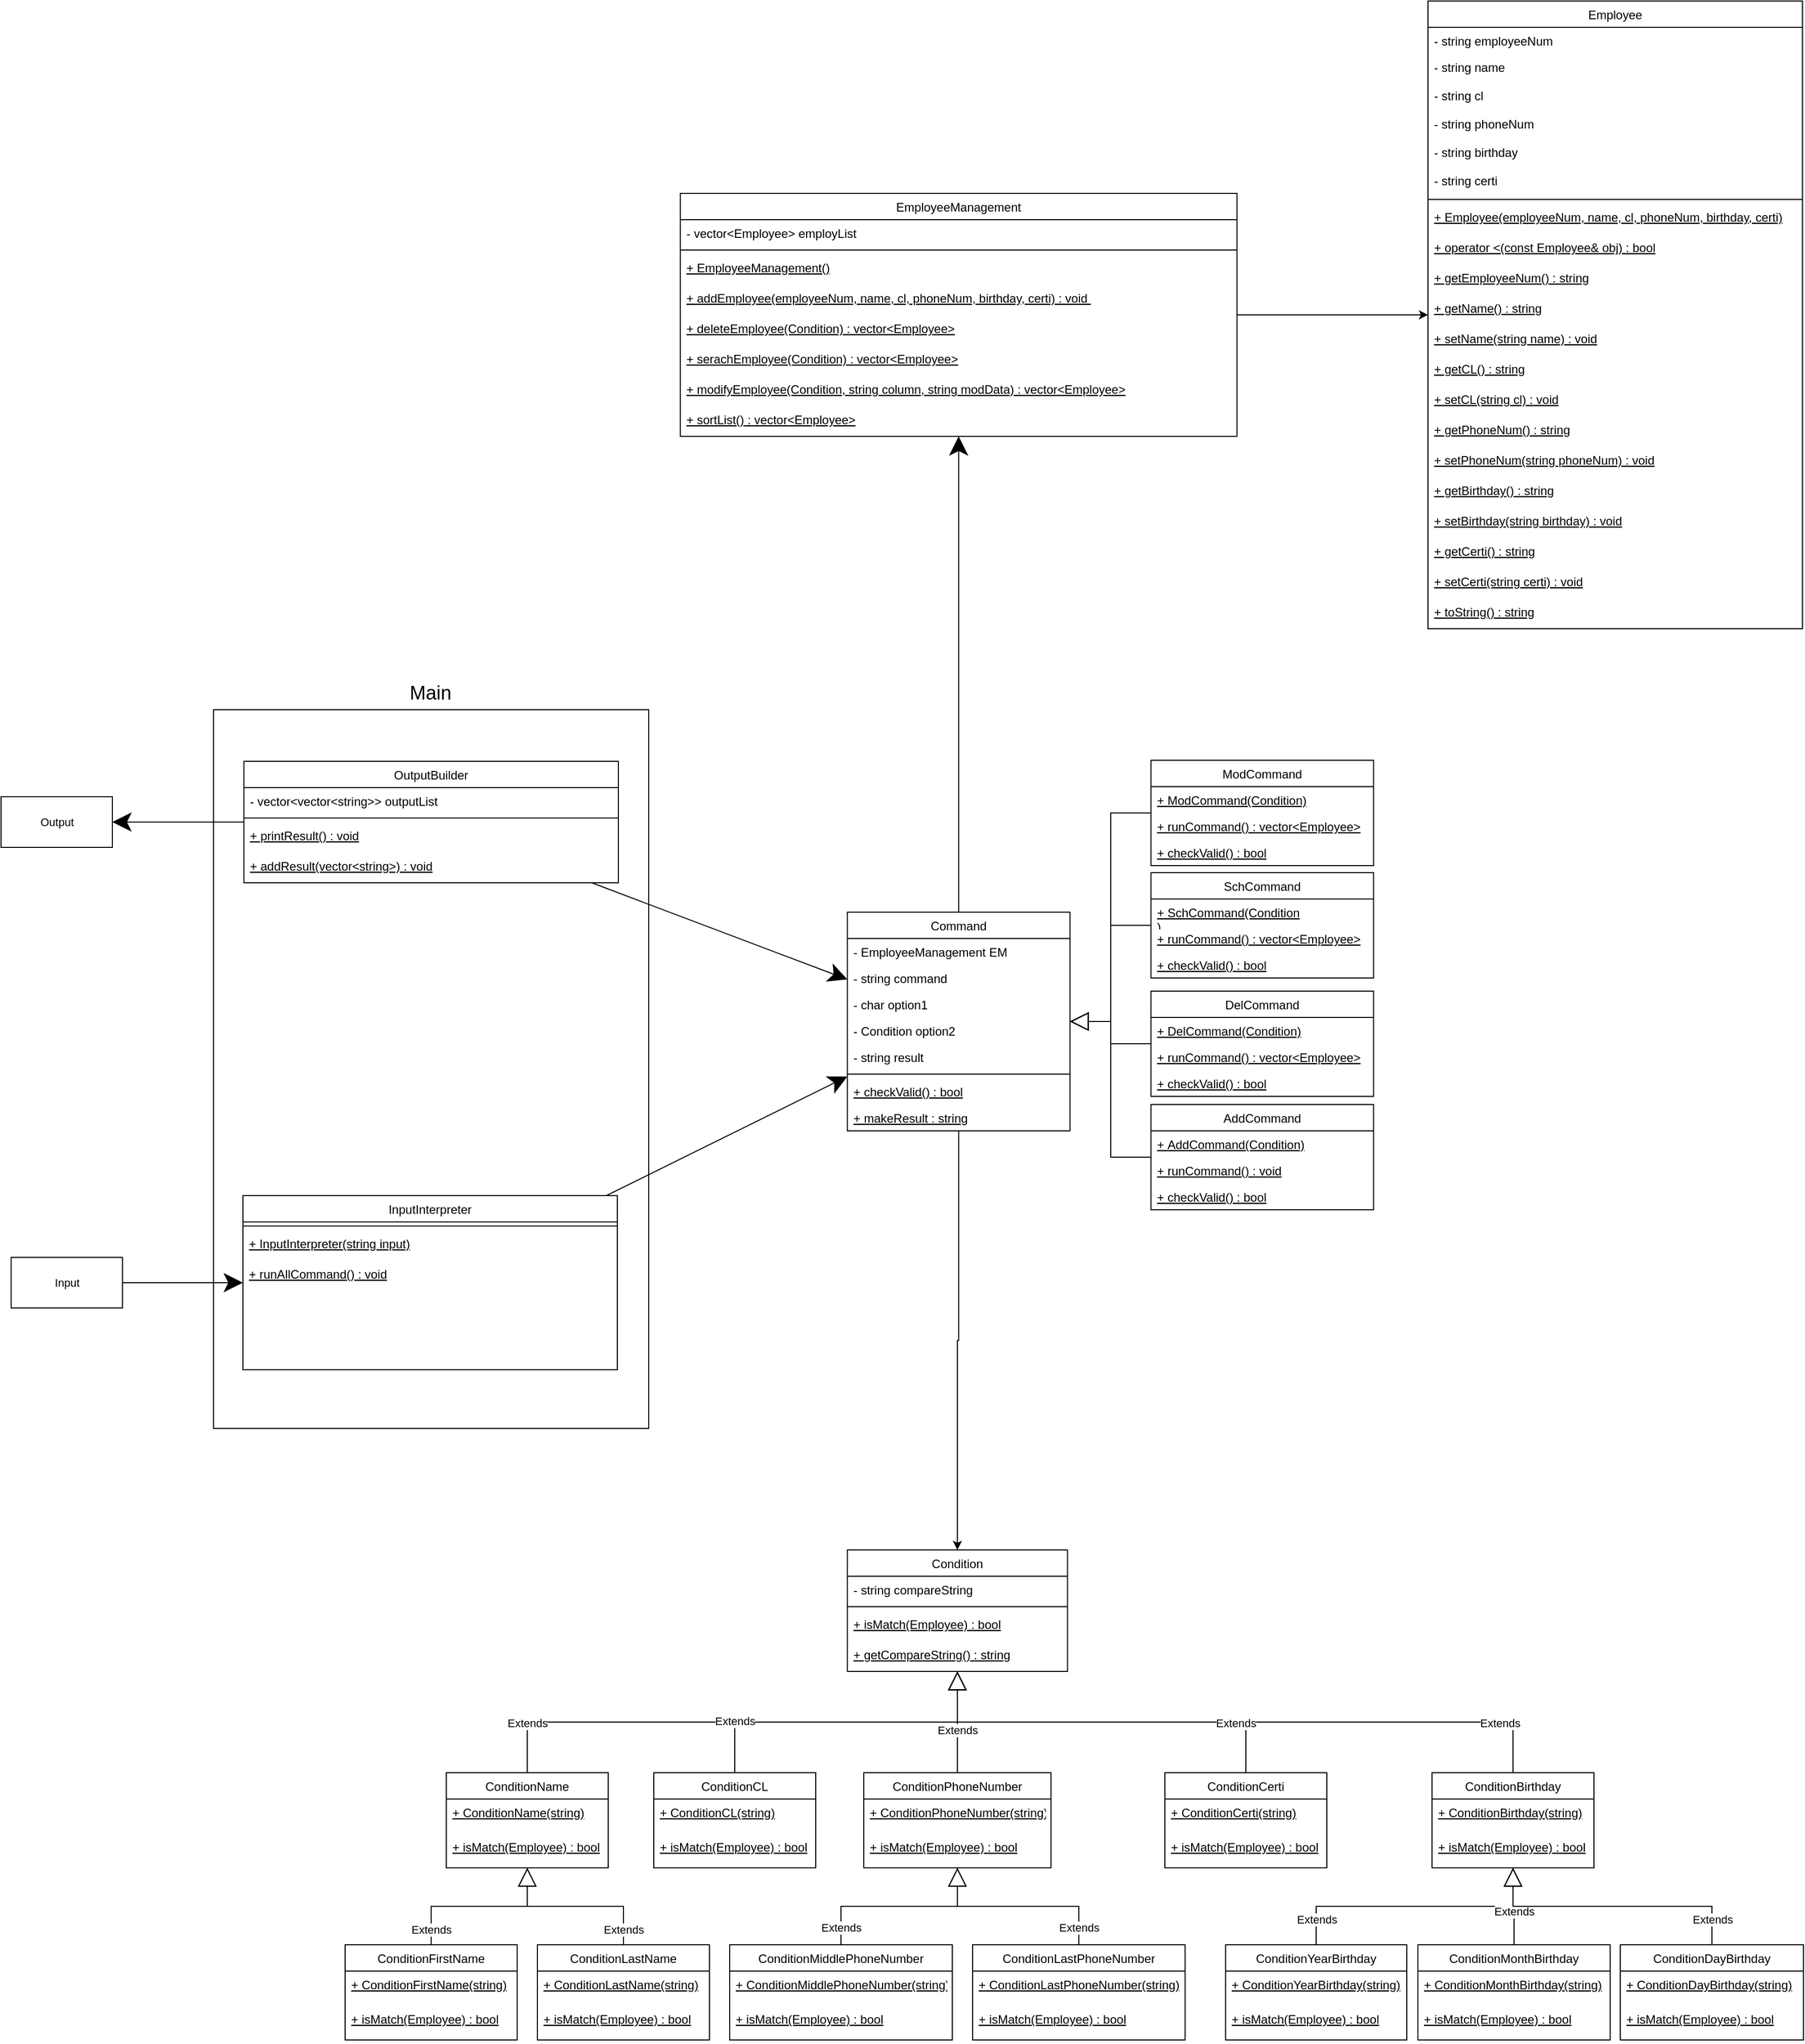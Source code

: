 <mxfile version="17.2.5" type="github" pages="2">
  <diagram id="C5RBs43oDa-KdzZeNtuy" name="Page-1">
    <mxGraphModel dx="2698" dy="1045" grid="1" gridSize="10" guides="1" tooltips="1" connect="1" arrows="1" fold="1" page="1" pageScale="1" pageWidth="827" pageHeight="1169" math="0" shadow="0">
      <root>
        <mxCell id="WIyWlLk6GJQsqaUBKTNV-0" />
        <mxCell id="WIyWlLk6GJQsqaUBKTNV-1" parent="WIyWlLk6GJQsqaUBKTNV-0" />
        <mxCell id="TgzZdIN7OXh--3jAK0nj-32" value="" style="group" vertex="1" connectable="0" parent="WIyWlLk6GJQsqaUBKTNV-1">
          <mxGeometry x="-1130" y="1070" width="430" height="710" as="geometry" />
        </mxCell>
        <mxCell id="TgzZdIN7OXh--3jAK0nj-29" value="" style="rounded=0;whiteSpace=wrap;html=1;fontFamily=Helvetica;fontSize=11;fontColor=default;" vertex="1" parent="TgzZdIN7OXh--3jAK0nj-32">
          <mxGeometry y="40" width="430" height="710" as="geometry" />
        </mxCell>
        <mxCell id="TgzZdIN7OXh--3jAK0nj-31" value="Main" style="text;html=1;strokeColor=none;fillColor=none;align=center;verticalAlign=middle;whiteSpace=wrap;rounded=0;fontFamily=Helvetica;fontSize=19;fontColor=default;" vertex="1" parent="TgzZdIN7OXh--3jAK0nj-32">
          <mxGeometry x="186.333" y="9.595" width="57.333" height="28.784" as="geometry" />
        </mxCell>
        <mxCell id="SZKecO72ImMTuySL_LnB-146" value="OutputBuilder" style="swimlane;fontStyle=0;align=center;verticalAlign=top;childLayout=stackLayout;horizontal=1;startSize=26;horizontalStack=0;resizeParent=1;resizeLast=0;collapsible=1;marginBottom=0;rounded=0;shadow=0;strokeWidth=1;" vertex="1" parent="TgzZdIN7OXh--3jAK0nj-32">
          <mxGeometry x="30" y="91" width="370" height="120" as="geometry">
            <mxRectangle x="130" y="380" width="160" height="26" as="alternateBounds" />
          </mxGeometry>
        </mxCell>
        <mxCell id="SZKecO72ImMTuySL_LnB-147" value="- vector&lt;vector&lt;string&gt;&gt; outputList" style="text;align=left;verticalAlign=top;spacingLeft=4;spacingRight=4;overflow=hidden;rotatable=0;points=[[0,0.5],[1,0.5]];portConstraint=eastwest;" vertex="1" parent="SZKecO72ImMTuySL_LnB-146">
          <mxGeometry y="26" width="370" height="26" as="geometry" />
        </mxCell>
        <mxCell id="SZKecO72ImMTuySL_LnB-150" value="" style="line;html=1;strokeWidth=1;align=left;verticalAlign=middle;spacingTop=-1;spacingLeft=3;spacingRight=3;rotatable=0;labelPosition=right;points=[];portConstraint=eastwest;" vertex="1" parent="SZKecO72ImMTuySL_LnB-146">
          <mxGeometry y="52" width="370" height="8" as="geometry" />
        </mxCell>
        <mxCell id="SZKecO72ImMTuySL_LnB-151" value="+ printResult() : void" style="text;align=left;verticalAlign=top;spacingLeft=4;spacingRight=4;overflow=hidden;rotatable=0;points=[[0,0.5],[1,0.5]];portConstraint=eastwest;fontStyle=4" vertex="1" parent="SZKecO72ImMTuySL_LnB-146">
          <mxGeometry y="60" width="370" height="30" as="geometry" />
        </mxCell>
        <mxCell id="TgzZdIN7OXh--3jAK0nj-35" value="+ addResult(vector&lt;string&gt;) : void" style="text;align=left;verticalAlign=top;spacingLeft=4;spacingRight=4;overflow=hidden;rotatable=0;points=[[0,0.5],[1,0.5]];portConstraint=eastwest;fontStyle=4" vertex="1" parent="SZKecO72ImMTuySL_LnB-146">
          <mxGeometry y="90" width="370" height="30" as="geometry" />
        </mxCell>
        <mxCell id="SZKecO72ImMTuySL_LnB-33" value="InputInterpreter" style="swimlane;fontStyle=0;align=center;verticalAlign=top;childLayout=stackLayout;horizontal=1;startSize=26;horizontalStack=0;resizeParent=1;resizeLast=0;collapsible=1;marginBottom=0;rounded=0;shadow=0;strokeWidth=1;" vertex="1" parent="TgzZdIN7OXh--3jAK0nj-32">
          <mxGeometry x="29" y="520" width="370" height="172" as="geometry">
            <mxRectangle x="130" y="380" width="160" height="26" as="alternateBounds" />
          </mxGeometry>
        </mxCell>
        <mxCell id="SZKecO72ImMTuySL_LnB-35" value="" style="line;html=1;strokeWidth=1;align=left;verticalAlign=middle;spacingTop=-1;spacingLeft=3;spacingRight=3;rotatable=0;labelPosition=right;points=[];portConstraint=eastwest;" vertex="1" parent="SZKecO72ImMTuySL_LnB-33">
          <mxGeometry y="26" width="370" height="8" as="geometry" />
        </mxCell>
        <mxCell id="SZKecO72ImMTuySL_LnB-36" value="+ InputInterpreter(string input)" style="text;align=left;verticalAlign=top;spacingLeft=4;spacingRight=4;overflow=hidden;rotatable=0;points=[[0,0.5],[1,0.5]];portConstraint=eastwest;fontStyle=4" vertex="1" parent="SZKecO72ImMTuySL_LnB-33">
          <mxGeometry y="34" width="370" height="30" as="geometry" />
        </mxCell>
        <mxCell id="TgzZdIN7OXh--3jAK0nj-70" value="+ runAllCommand() : void" style="text;align=left;verticalAlign=top;spacingLeft=4;spacingRight=4;overflow=hidden;rotatable=0;points=[[0,0.5],[1,0.5]];portConstraint=eastwest;fontStyle=4" vertex="1" parent="SZKecO72ImMTuySL_LnB-33">
          <mxGeometry y="64" width="370" height="30" as="geometry" />
        </mxCell>
        <mxCell id="SZKecO72ImMTuySL_LnB-0" value="Employee" style="swimlane;fontStyle=0;align=center;verticalAlign=top;childLayout=stackLayout;horizontal=1;startSize=26;horizontalStack=0;resizeParent=1;resizeLast=0;collapsible=1;marginBottom=0;rounded=0;shadow=0;strokeWidth=1;" vertex="1" parent="WIyWlLk6GJQsqaUBKTNV-1">
          <mxGeometry x="70" y="410" width="370" height="620" as="geometry">
            <mxRectangle x="130" y="380" width="160" height="26" as="alternateBounds" />
          </mxGeometry>
        </mxCell>
        <mxCell id="SZKecO72ImMTuySL_LnB-1" value="- string employeeNum&#xa;" style="text;align=left;verticalAlign=top;spacingLeft=4;spacingRight=4;overflow=hidden;rotatable=0;points=[[0,0.5],[1,0.5]];portConstraint=eastwest;" vertex="1" parent="SZKecO72ImMTuySL_LnB-0">
          <mxGeometry y="26" width="370" height="26" as="geometry" />
        </mxCell>
        <mxCell id="SZKecO72ImMTuySL_LnB-2" value="- string name" style="text;align=left;verticalAlign=top;spacingLeft=4;spacingRight=4;overflow=hidden;rotatable=0;points=[[0,0.5],[1,0.5]];portConstraint=eastwest;rounded=0;shadow=0;html=0;" vertex="1" parent="SZKecO72ImMTuySL_LnB-0">
          <mxGeometry y="52" width="370" height="28" as="geometry" />
        </mxCell>
        <mxCell id="SZKecO72ImMTuySL_LnB-6" value="- string cl" style="text;align=left;verticalAlign=top;spacingLeft=4;spacingRight=4;overflow=hidden;rotatable=0;points=[[0,0.5],[1,0.5]];portConstraint=eastwest;rounded=0;shadow=0;html=0;" vertex="1" parent="SZKecO72ImMTuySL_LnB-0">
          <mxGeometry y="80" width="370" height="28" as="geometry" />
        </mxCell>
        <mxCell id="SZKecO72ImMTuySL_LnB-7" value="- string phoneNum" style="text;align=left;verticalAlign=top;spacingLeft=4;spacingRight=4;overflow=hidden;rotatable=0;points=[[0,0.5],[1,0.5]];portConstraint=eastwest;rounded=0;shadow=0;html=0;" vertex="1" parent="SZKecO72ImMTuySL_LnB-0">
          <mxGeometry y="108" width="370" height="28" as="geometry" />
        </mxCell>
        <mxCell id="SZKecO72ImMTuySL_LnB-8" value="- string birthday" style="text;align=left;verticalAlign=top;spacingLeft=4;spacingRight=4;overflow=hidden;rotatable=0;points=[[0,0.5],[1,0.5]];portConstraint=eastwest;rounded=0;shadow=0;html=0;" vertex="1" parent="SZKecO72ImMTuySL_LnB-0">
          <mxGeometry y="136" width="370" height="28" as="geometry" />
        </mxCell>
        <mxCell id="SZKecO72ImMTuySL_LnB-9" value="- string certi" style="text;align=left;verticalAlign=top;spacingLeft=4;spacingRight=4;overflow=hidden;rotatable=0;points=[[0,0.5],[1,0.5]];portConstraint=eastwest;rounded=0;shadow=0;html=0;" vertex="1" parent="SZKecO72ImMTuySL_LnB-0">
          <mxGeometry y="164" width="370" height="28" as="geometry" />
        </mxCell>
        <mxCell id="SZKecO72ImMTuySL_LnB-3" value="" style="line;html=1;strokeWidth=1;align=left;verticalAlign=middle;spacingTop=-1;spacingLeft=3;spacingRight=3;rotatable=0;labelPosition=right;points=[];portConstraint=eastwest;" vertex="1" parent="SZKecO72ImMTuySL_LnB-0">
          <mxGeometry y="192" width="370" height="8" as="geometry" />
        </mxCell>
        <mxCell id="SZKecO72ImMTuySL_LnB-4" value="+ Employee(employeeNum, name, cl, phoneNum, birthday, certi)" style="text;align=left;verticalAlign=top;spacingLeft=4;spacingRight=4;overflow=hidden;rotatable=0;points=[[0,0.5],[1,0.5]];portConstraint=eastwest;fontStyle=4" vertex="1" parent="SZKecO72ImMTuySL_LnB-0">
          <mxGeometry y="200" width="370" height="30" as="geometry" />
        </mxCell>
        <mxCell id="TgzZdIN7OXh--3jAK0nj-48" value="+ operator &lt;(const Employee&amp; obj) : bool" style="text;align=left;verticalAlign=top;spacingLeft=4;spacingRight=4;overflow=hidden;rotatable=0;points=[[0,0.5],[1,0.5]];portConstraint=eastwest;fontStyle=4" vertex="1" parent="SZKecO72ImMTuySL_LnB-0">
          <mxGeometry y="230" width="370" height="30" as="geometry" />
        </mxCell>
        <mxCell id="SZKecO72ImMTuySL_LnB-155" value="+ getEmployeeNum() : string" style="text;align=left;verticalAlign=top;spacingLeft=4;spacingRight=4;overflow=hidden;rotatable=0;points=[[0,0.5],[1,0.5]];portConstraint=eastwest;fontStyle=4" vertex="1" parent="SZKecO72ImMTuySL_LnB-0">
          <mxGeometry y="260" width="370" height="30" as="geometry" />
        </mxCell>
        <mxCell id="SZKecO72ImMTuySL_LnB-21" value="+ getName() : string" style="text;align=left;verticalAlign=top;spacingLeft=4;spacingRight=4;overflow=hidden;rotatable=0;points=[[0,0.5],[1,0.5]];portConstraint=eastwest;fontStyle=4" vertex="1" parent="SZKecO72ImMTuySL_LnB-0">
          <mxGeometry y="290" width="370" height="30" as="geometry" />
        </mxCell>
        <mxCell id="SZKecO72ImMTuySL_LnB-100" value="+ setName(string name) : void" style="text;align=left;verticalAlign=top;spacingLeft=4;spacingRight=4;overflow=hidden;rotatable=0;points=[[0,0.5],[1,0.5]];portConstraint=eastwest;fontStyle=4" vertex="1" parent="SZKecO72ImMTuySL_LnB-0">
          <mxGeometry y="320" width="370" height="30" as="geometry" />
        </mxCell>
        <mxCell id="SZKecO72ImMTuySL_LnB-24" value="+ getCL() : string" style="text;align=left;verticalAlign=top;spacingLeft=4;spacingRight=4;overflow=hidden;rotatable=0;points=[[0,0.5],[1,0.5]];portConstraint=eastwest;fontStyle=4" vertex="1" parent="SZKecO72ImMTuySL_LnB-0">
          <mxGeometry y="350" width="370" height="30" as="geometry" />
        </mxCell>
        <mxCell id="SZKecO72ImMTuySL_LnB-99" value="+ setCL(string cl) : void" style="text;align=left;verticalAlign=top;spacingLeft=4;spacingRight=4;overflow=hidden;rotatable=0;points=[[0,0.5],[1,0.5]];portConstraint=eastwest;fontStyle=4" vertex="1" parent="SZKecO72ImMTuySL_LnB-0">
          <mxGeometry y="380" width="370" height="30" as="geometry" />
        </mxCell>
        <mxCell id="SZKecO72ImMTuySL_LnB-25" value="+ getPhoneNum() : string" style="text;align=left;verticalAlign=top;spacingLeft=4;spacingRight=4;overflow=hidden;rotatable=0;points=[[0,0.5],[1,0.5]];portConstraint=eastwest;fontStyle=4" vertex="1" parent="SZKecO72ImMTuySL_LnB-0">
          <mxGeometry y="410" width="370" height="30" as="geometry" />
        </mxCell>
        <mxCell id="SZKecO72ImMTuySL_LnB-98" value="+ setPhoneNum(string phoneNum) : void" style="text;align=left;verticalAlign=top;spacingLeft=4;spacingRight=4;overflow=hidden;rotatable=0;points=[[0,0.5],[1,0.5]];portConstraint=eastwest;fontStyle=4" vertex="1" parent="SZKecO72ImMTuySL_LnB-0">
          <mxGeometry y="440" width="370" height="30" as="geometry" />
        </mxCell>
        <mxCell id="SZKecO72ImMTuySL_LnB-26" value="+ getBirthday() : string" style="text;align=left;verticalAlign=top;spacingLeft=4;spacingRight=4;overflow=hidden;rotatable=0;points=[[0,0.5],[1,0.5]];portConstraint=eastwest;fontStyle=4" vertex="1" parent="SZKecO72ImMTuySL_LnB-0">
          <mxGeometry y="470" width="370" height="30" as="geometry" />
        </mxCell>
        <mxCell id="SZKecO72ImMTuySL_LnB-97" value="+ setBirthday(string birthday) : void" style="text;align=left;verticalAlign=top;spacingLeft=4;spacingRight=4;overflow=hidden;rotatable=0;points=[[0,0.5],[1,0.5]];portConstraint=eastwest;fontStyle=4" vertex="1" parent="SZKecO72ImMTuySL_LnB-0">
          <mxGeometry y="500" width="370" height="30" as="geometry" />
        </mxCell>
        <mxCell id="SZKecO72ImMTuySL_LnB-27" value="+ getCerti() : string" style="text;align=left;verticalAlign=top;spacingLeft=4;spacingRight=4;overflow=hidden;rotatable=0;points=[[0,0.5],[1,0.5]];portConstraint=eastwest;fontStyle=4" vertex="1" parent="SZKecO72ImMTuySL_LnB-0">
          <mxGeometry y="530" width="370" height="30" as="geometry" />
        </mxCell>
        <mxCell id="SZKecO72ImMTuySL_LnB-96" value="+ setCerti(string certi) : void" style="text;align=left;verticalAlign=top;spacingLeft=4;spacingRight=4;overflow=hidden;rotatable=0;points=[[0,0.5],[1,0.5]];portConstraint=eastwest;fontStyle=4" vertex="1" parent="SZKecO72ImMTuySL_LnB-0">
          <mxGeometry y="560" width="370" height="30" as="geometry" />
        </mxCell>
        <mxCell id="SDovXiUHIpcLB9_Pdx8c-0" value="+ toString() : string" style="text;align=left;verticalAlign=top;spacingLeft=4;spacingRight=4;overflow=hidden;rotatable=0;points=[[0,0.5],[1,0.5]];portConstraint=eastwest;fontStyle=4" vertex="1" parent="SZKecO72ImMTuySL_LnB-0">
          <mxGeometry y="590" width="370" height="30" as="geometry" />
        </mxCell>
        <mxCell id="SZKecO72ImMTuySL_LnB-10" value="EmployeeManagement" style="swimlane;fontStyle=0;align=center;verticalAlign=top;childLayout=stackLayout;horizontal=1;startSize=26;horizontalStack=0;resizeParent=1;resizeLast=0;collapsible=1;marginBottom=0;rounded=0;shadow=0;strokeWidth=1;" vertex="1" parent="WIyWlLk6GJQsqaUBKTNV-1">
          <mxGeometry x="-668.75" y="600" width="550" height="240" as="geometry">
            <mxRectangle x="130" y="380" width="160" height="26" as="alternateBounds" />
          </mxGeometry>
        </mxCell>
        <mxCell id="SZKecO72ImMTuySL_LnB-11" value="- vector&lt;Employee&gt; employList" style="text;align=left;verticalAlign=top;spacingLeft=4;spacingRight=4;overflow=hidden;rotatable=0;points=[[0,0.5],[1,0.5]];portConstraint=eastwest;" vertex="1" parent="SZKecO72ImMTuySL_LnB-10">
          <mxGeometry y="26" width="550" height="26" as="geometry" />
        </mxCell>
        <mxCell id="SZKecO72ImMTuySL_LnB-17" value="" style="line;html=1;strokeWidth=1;align=left;verticalAlign=middle;spacingTop=-1;spacingLeft=3;spacingRight=3;rotatable=0;labelPosition=right;points=[];portConstraint=eastwest;" vertex="1" parent="SZKecO72ImMTuySL_LnB-10">
          <mxGeometry y="52" width="550" height="8" as="geometry" />
        </mxCell>
        <mxCell id="SZKecO72ImMTuySL_LnB-18" value="+ EmployeeManagement()" style="text;align=left;verticalAlign=top;spacingLeft=4;spacingRight=4;overflow=hidden;rotatable=0;points=[[0,0.5],[1,0.5]];portConstraint=eastwest;fontStyle=4" vertex="1" parent="SZKecO72ImMTuySL_LnB-10">
          <mxGeometry y="60" width="550" height="30" as="geometry" />
        </mxCell>
        <mxCell id="SZKecO72ImMTuySL_LnB-28" value="+ addEmployee(employeeNum, name, cl, phoneNum, birthday, certi) : void " style="text;align=left;verticalAlign=top;spacingLeft=4;spacingRight=4;overflow=hidden;rotatable=0;points=[[0,0.5],[1,0.5]];portConstraint=eastwest;fontStyle=4" vertex="1" parent="SZKecO72ImMTuySL_LnB-10">
          <mxGeometry y="90" width="550" height="30" as="geometry" />
        </mxCell>
        <mxCell id="SZKecO72ImMTuySL_LnB-39" value="+ deleteEmployee(Condition) : vector&lt;Employee&gt;" style="text;align=left;verticalAlign=top;spacingLeft=4;spacingRight=4;overflow=hidden;rotatable=0;points=[[0,0.5],[1,0.5]];portConstraint=eastwest;fontStyle=4" vertex="1" parent="SZKecO72ImMTuySL_LnB-10">
          <mxGeometry y="120" width="550" height="30" as="geometry" />
        </mxCell>
        <mxCell id="SZKecO72ImMTuySL_LnB-71" value="+ serachEmployee(Condition) : vector&lt;Employee&gt;" style="text;align=left;verticalAlign=top;spacingLeft=4;spacingRight=4;overflow=hidden;rotatable=0;points=[[0,0.5],[1,0.5]];portConstraint=eastwest;fontStyle=4" vertex="1" parent="SZKecO72ImMTuySL_LnB-10">
          <mxGeometry y="150" width="550" height="30" as="geometry" />
        </mxCell>
        <mxCell id="SZKecO72ImMTuySL_LnB-72" value="+ modifyEmployee(Condition, string column, string modData) : vector&lt;Employee&gt;" style="text;align=left;verticalAlign=top;spacingLeft=4;spacingRight=4;overflow=hidden;rotatable=0;points=[[0,0.5],[1,0.5]];portConstraint=eastwest;fontStyle=4" vertex="1" parent="SZKecO72ImMTuySL_LnB-10">
          <mxGeometry y="180" width="550" height="30" as="geometry" />
        </mxCell>
        <mxCell id="TgzZdIN7OXh--3jAK0nj-59" value="+ sortList() : vector&lt;Employee&gt;" style="text;align=left;verticalAlign=top;spacingLeft=4;spacingRight=4;overflow=hidden;rotatable=0;points=[[0,0.5],[1,0.5]];portConstraint=eastwest;fontStyle=4" vertex="1" parent="SZKecO72ImMTuySL_LnB-10">
          <mxGeometry y="210" width="550" height="30" as="geometry" />
        </mxCell>
        <mxCell id="SZKecO72ImMTuySL_LnB-69" value="" style="endArrow=classic;html=1;rounded=0;" edge="1" parent="WIyWlLk6GJQsqaUBKTNV-1" source="SZKecO72ImMTuySL_LnB-10" target="SZKecO72ImMTuySL_LnB-0">
          <mxGeometry width="50" height="50" relative="1" as="geometry">
            <mxPoint x="320" y="418" as="sourcePoint" />
            <mxPoint x="200.96" y="464.04" as="targetPoint" />
          </mxGeometry>
        </mxCell>
        <mxCell id="SZKecO72ImMTuySL_LnB-223" value="" style="endArrow=block;endSize=16;endFill=0;html=1;rounded=0;edgeStyle=elbowEdgeStyle;" edge="1" parent="WIyWlLk6GJQsqaUBKTNV-1" source="TgzZdIN7OXh--3jAK0nj-52" target="SZKecO72ImMTuySL_LnB-137">
          <mxGeometry relative="1" as="geometry">
            <mxPoint x="-203.75" y="1301" as="sourcePoint" />
          </mxGeometry>
        </mxCell>
        <mxCell id="TgzZdIN7OXh--3jAK0nj-7" value="" style="edgeStyle=elbowEdgeStyle;shape=connector;rounded=0;orthogonalLoop=1;jettySize=auto;html=1;labelBackgroundColor=default;fontFamily=Helvetica;fontSize=11;fontColor=default;endArrow=block;endFill=0;endSize=16;strokeColor=default;startArrow=none;" edge="1" parent="WIyWlLk6GJQsqaUBKTNV-1" source="TgzZdIN7OXh--3jAK0nj-52" target="SZKecO72ImMTuySL_LnB-137">
          <mxGeometry relative="1" as="geometry">
            <mxPoint x="-203.75" y="1180" as="sourcePoint" />
          </mxGeometry>
        </mxCell>
        <mxCell id="TgzZdIN7OXh--3jAK0nj-14" value="" style="edgeStyle=elbowEdgeStyle;shape=connector;rounded=0;orthogonalLoop=1;jettySize=auto;html=1;labelBackgroundColor=default;fontFamily=Helvetica;fontSize=11;fontColor=default;endArrow=block;endFill=0;endSize=16;strokeColor=default;" edge="1" parent="WIyWlLk6GJQsqaUBKTNV-1" source="TgzZdIN7OXh--3jAK0nj-50" target="SZKecO72ImMTuySL_LnB-137">
          <mxGeometry relative="1" as="geometry">
            <mxPoint x="-203.75" y="1420" as="sourcePoint" />
          </mxGeometry>
        </mxCell>
        <mxCell id="TgzZdIN7OXh--3jAK0nj-18" value="" style="edgeStyle=elbowEdgeStyle;shape=connector;rounded=0;orthogonalLoop=1;jettySize=auto;html=1;labelBackgroundColor=default;fontFamily=Helvetica;fontSize=11;fontColor=default;endArrow=block;endFill=0;endSize=16;strokeColor=default;" edge="1" parent="WIyWlLk6GJQsqaUBKTNV-1" source="TgzZdIN7OXh--3jAK0nj-43" target="SZKecO72ImMTuySL_LnB-137">
          <mxGeometry relative="1" as="geometry" />
        </mxCell>
        <mxCell id="SZKecO72ImMTuySL_LnB-137" value="Command" style="swimlane;fontStyle=0;align=center;verticalAlign=top;childLayout=stackLayout;horizontal=1;startSize=26;horizontalStack=0;resizeParent=1;resizeLast=0;collapsible=1;marginBottom=0;rounded=0;shadow=0;strokeWidth=1;" vertex="1" parent="WIyWlLk6GJQsqaUBKTNV-1">
          <mxGeometry x="-503.75" y="1310" width="220" height="216" as="geometry">
            <mxRectangle x="130" y="380" width="160" height="26" as="alternateBounds" />
          </mxGeometry>
        </mxCell>
        <mxCell id="TgzZdIN7OXh--3jAK0nj-25" value="- EmployeeManagement EM" style="text;align=left;verticalAlign=top;spacingLeft=4;spacingRight=4;overflow=hidden;rotatable=0;points=[[0,0.5],[1,0.5]];portConstraint=eastwest;" vertex="1" parent="SZKecO72ImMTuySL_LnB-137">
          <mxGeometry y="26" width="220" height="26" as="geometry" />
        </mxCell>
        <mxCell id="SDovXiUHIpcLB9_Pdx8c-12" value="- string command" style="text;align=left;verticalAlign=top;spacingLeft=4;spacingRight=4;overflow=hidden;rotatable=0;points=[[0,0.5],[1,0.5]];portConstraint=eastwest;" vertex="1" parent="SZKecO72ImMTuySL_LnB-137">
          <mxGeometry y="52" width="220" height="26" as="geometry" />
        </mxCell>
        <mxCell id="TgzZdIN7OXh--3jAK0nj-78" value="- char option1" style="text;align=left;verticalAlign=top;spacingLeft=4;spacingRight=4;overflow=hidden;rotatable=0;points=[[0,0.5],[1,0.5]];portConstraint=eastwest;" vertex="1" parent="SZKecO72ImMTuySL_LnB-137">
          <mxGeometry y="78" width="220" height="26" as="geometry" />
        </mxCell>
        <mxCell id="TgzZdIN7OXh--3jAK0nj-79" value="- Condition option2" style="text;align=left;verticalAlign=top;spacingLeft=4;spacingRight=4;overflow=hidden;rotatable=0;points=[[0,0.5],[1,0.5]];portConstraint=eastwest;" vertex="1" parent="SZKecO72ImMTuySL_LnB-137">
          <mxGeometry y="104" width="220" height="26" as="geometry" />
        </mxCell>
        <mxCell id="TgzZdIN7OXh--3jAK0nj-94" value="- string result" style="text;align=left;verticalAlign=top;spacingLeft=4;spacingRight=4;overflow=hidden;rotatable=0;points=[[0,0.5],[1,0.5]];portConstraint=eastwest;" vertex="1" parent="SZKecO72ImMTuySL_LnB-137">
          <mxGeometry y="130" width="220" height="26" as="geometry" />
        </mxCell>
        <mxCell id="SZKecO72ImMTuySL_LnB-141" value="" style="line;html=1;strokeWidth=1;align=left;verticalAlign=middle;spacingTop=-1;spacingLeft=3;spacingRight=3;rotatable=0;labelPosition=right;points=[];portConstraint=eastwest;" vertex="1" parent="SZKecO72ImMTuySL_LnB-137">
          <mxGeometry y="156" width="220" height="8" as="geometry" />
        </mxCell>
        <mxCell id="TgzZdIN7OXh--3jAK0nj-72" value="+ checkValid() : bool" style="text;align=left;verticalAlign=top;spacingLeft=4;spacingRight=4;overflow=hidden;rotatable=0;points=[[0,0.5],[1,0.5]];portConstraint=eastwest;fontStyle=4" vertex="1" parent="SZKecO72ImMTuySL_LnB-137">
          <mxGeometry y="164" width="220" height="26" as="geometry" />
        </mxCell>
        <mxCell id="TgzZdIN7OXh--3jAK0nj-96" value="+ makeResult : string" style="text;align=left;verticalAlign=top;spacingLeft=4;spacingRight=4;overflow=hidden;rotatable=0;points=[[0,0.5],[1,0.5]];portConstraint=eastwest;fontStyle=4" vertex="1" parent="SZKecO72ImMTuySL_LnB-137">
          <mxGeometry y="190" width="220" height="26" as="geometry" />
        </mxCell>
        <mxCell id="SZKecO72ImMTuySL_LnB-193" value="" style="group" vertex="1" connectable="0" parent="WIyWlLk6GJQsqaUBKTNV-1">
          <mxGeometry x="-980" y="1940" width="1350" height="484" as="geometry" />
        </mxCell>
        <mxCell id="SZKecO72ImMTuySL_LnB-131" value="" style="group" vertex="1" connectable="0" parent="SZKecO72ImMTuySL_LnB-193">
          <mxGeometry y="40" width="1350" height="444" as="geometry" />
        </mxCell>
        <mxCell id="SZKecO72ImMTuySL_LnB-77" value="ConditionCL" style="swimlane;fontStyle=0;align=center;verticalAlign=top;childLayout=stackLayout;horizontal=1;startSize=26;horizontalStack=0;resizeParent=1;resizeLast=0;collapsible=1;marginBottom=0;rounded=0;shadow=0;strokeWidth=1;" vertex="1" parent="SZKecO72ImMTuySL_LnB-131">
          <mxGeometry x="285" y="180" width="160" height="94" as="geometry">
            <mxRectangle x="130" y="380" width="160" height="26" as="alternateBounds" />
          </mxGeometry>
        </mxCell>
        <mxCell id="SZKecO72ImMTuySL_LnB-78" value="+ ConditionCL(string)" style="text;align=left;verticalAlign=top;spacingLeft=4;spacingRight=4;overflow=hidden;rotatable=0;points=[[0,0.5],[1,0.5]];portConstraint=eastwest;fontStyle=4" vertex="1" parent="SZKecO72ImMTuySL_LnB-77">
          <mxGeometry y="26" width="160" height="34" as="geometry" />
        </mxCell>
        <mxCell id="SZKecO72ImMTuySL_LnB-200" value="+ isMatch(Employee) : bool" style="text;align=left;verticalAlign=top;spacingLeft=4;spacingRight=4;overflow=hidden;rotatable=0;points=[[0,0.5],[1,0.5]];portConstraint=eastwest;fontStyle=4" vertex="1" parent="SZKecO72ImMTuySL_LnB-77">
          <mxGeometry y="60" width="160" height="34" as="geometry" />
        </mxCell>
        <mxCell id="SZKecO72ImMTuySL_LnB-79" value="ConditionPhoneNumber" style="swimlane;fontStyle=0;align=center;verticalAlign=top;childLayout=stackLayout;horizontal=1;startSize=26;horizontalStack=0;resizeParent=1;resizeLast=0;collapsible=1;marginBottom=0;rounded=0;shadow=0;strokeWidth=1;" vertex="1" parent="SZKecO72ImMTuySL_LnB-131">
          <mxGeometry x="492.5" y="180" width="185" height="94" as="geometry">
            <mxRectangle x="130" y="380" width="160" height="26" as="alternateBounds" />
          </mxGeometry>
        </mxCell>
        <mxCell id="SZKecO72ImMTuySL_LnB-80" value="+ ConditionPhoneNumber(string)" style="text;align=left;verticalAlign=top;spacingLeft=4;spacingRight=4;overflow=hidden;rotatable=0;points=[[0,0.5],[1,0.5]];portConstraint=eastwest;fontStyle=4" vertex="1" parent="SZKecO72ImMTuySL_LnB-79">
          <mxGeometry y="26" width="185" height="34" as="geometry" />
        </mxCell>
        <mxCell id="SZKecO72ImMTuySL_LnB-196" value="+ isMatch(Employee) : bool" style="text;align=left;verticalAlign=top;spacingLeft=4;spacingRight=4;overflow=hidden;rotatable=0;points=[[0,0.5],[1,0.5]];portConstraint=eastwest;fontStyle=4" vertex="1" parent="SZKecO72ImMTuySL_LnB-79">
          <mxGeometry y="60" width="185" height="34" as="geometry" />
        </mxCell>
        <mxCell id="SZKecO72ImMTuySL_LnB-81" value="ConditionCerti" style="swimlane;fontStyle=0;align=center;verticalAlign=top;childLayout=stackLayout;horizontal=1;startSize=26;horizontalStack=0;resizeParent=1;resizeLast=0;collapsible=1;marginBottom=0;rounded=0;shadow=0;strokeWidth=1;" vertex="1" parent="SZKecO72ImMTuySL_LnB-131">
          <mxGeometry x="790" y="180" width="160" height="94" as="geometry">
            <mxRectangle x="130" y="380" width="160" height="26" as="alternateBounds" />
          </mxGeometry>
        </mxCell>
        <mxCell id="SZKecO72ImMTuySL_LnB-82" value="+ ConditionCerti(string)" style="text;align=left;verticalAlign=top;spacingLeft=4;spacingRight=4;overflow=hidden;rotatable=0;points=[[0,0.5],[1,0.5]];portConstraint=eastwest;fontStyle=4" vertex="1" parent="SZKecO72ImMTuySL_LnB-81">
          <mxGeometry y="26" width="160" height="34" as="geometry" />
        </mxCell>
        <mxCell id="SZKecO72ImMTuySL_LnB-202" value="+ isMatch(Employee) : bool" style="text;align=left;verticalAlign=top;spacingLeft=4;spacingRight=4;overflow=hidden;rotatable=0;points=[[0,0.5],[1,0.5]];portConstraint=eastwest;fontStyle=4" vertex="1" parent="SZKecO72ImMTuySL_LnB-81">
          <mxGeometry y="60" width="160" height="34" as="geometry" />
        </mxCell>
        <mxCell id="SZKecO72ImMTuySL_LnB-101" value="ConditionFirstName" style="swimlane;fontStyle=0;align=center;verticalAlign=top;childLayout=stackLayout;horizontal=1;startSize=26;horizontalStack=0;resizeParent=1;resizeLast=0;collapsible=1;marginBottom=0;rounded=0;shadow=0;strokeWidth=1;" vertex="1" parent="SZKecO72ImMTuySL_LnB-131">
          <mxGeometry x="-20" y="350" width="170" height="94" as="geometry">
            <mxRectangle x="130" y="380" width="160" height="26" as="alternateBounds" />
          </mxGeometry>
        </mxCell>
        <mxCell id="SZKecO72ImMTuySL_LnB-102" value="+ ConditionFirstName(string)" style="text;align=left;verticalAlign=top;spacingLeft=4;spacingRight=4;overflow=hidden;rotatable=0;points=[[0,0.5],[1,0.5]];portConstraint=eastwest;fontStyle=4" vertex="1" parent="SZKecO72ImMTuySL_LnB-101">
          <mxGeometry y="26" width="170" height="34" as="geometry" />
        </mxCell>
        <mxCell id="SZKecO72ImMTuySL_LnB-214" value="+ isMatch(Employee) : bool" style="text;align=left;verticalAlign=top;spacingLeft=4;spacingRight=4;overflow=hidden;rotatable=0;points=[[0,0.5],[1,0.5]];portConstraint=eastwest;fontStyle=4" vertex="1" parent="SZKecO72ImMTuySL_LnB-101">
          <mxGeometry y="60" width="170" height="34" as="geometry" />
        </mxCell>
        <mxCell id="SZKecO72ImMTuySL_LnB-103" value="ConditionLastName" style="swimlane;fontStyle=0;align=center;verticalAlign=top;childLayout=stackLayout;horizontal=1;startSize=26;horizontalStack=0;resizeParent=1;resizeLast=0;collapsible=1;marginBottom=0;rounded=0;shadow=0;strokeWidth=1;" vertex="1" parent="SZKecO72ImMTuySL_LnB-131">
          <mxGeometry x="170" y="350" width="170" height="94" as="geometry">
            <mxRectangle x="130" y="380" width="160" height="26" as="alternateBounds" />
          </mxGeometry>
        </mxCell>
        <mxCell id="SZKecO72ImMTuySL_LnB-104" value="+ ConditionLastName(string)" style="text;align=left;verticalAlign=top;spacingLeft=4;spacingRight=4;overflow=hidden;rotatable=0;points=[[0,0.5],[1,0.5]];portConstraint=eastwest;fontStyle=4" vertex="1" parent="SZKecO72ImMTuySL_LnB-103">
          <mxGeometry y="26" width="170" height="34" as="geometry" />
        </mxCell>
        <mxCell id="SZKecO72ImMTuySL_LnB-213" value="+ isMatch(Employee) : bool" style="text;align=left;verticalAlign=top;spacingLeft=4;spacingRight=4;overflow=hidden;rotatable=0;points=[[0,0.5],[1,0.5]];portConstraint=eastwest;fontStyle=4" vertex="1" parent="SZKecO72ImMTuySL_LnB-103">
          <mxGeometry y="60" width="170" height="34" as="geometry" />
        </mxCell>
        <mxCell id="SZKecO72ImMTuySL_LnB-105" value="ConditionName" style="swimlane;fontStyle=0;align=center;verticalAlign=top;childLayout=stackLayout;horizontal=1;startSize=26;horizontalStack=0;resizeParent=1;resizeLast=0;collapsible=1;marginBottom=0;rounded=0;shadow=0;strokeWidth=1;" vertex="1" parent="SZKecO72ImMTuySL_LnB-131">
          <mxGeometry x="80" y="180" width="160" height="94" as="geometry">
            <mxRectangle x="130" y="380" width="160" height="26" as="alternateBounds" />
          </mxGeometry>
        </mxCell>
        <mxCell id="SZKecO72ImMTuySL_LnB-106" value="+ ConditionName(string)" style="text;align=left;verticalAlign=top;spacingLeft=4;spacingRight=4;overflow=hidden;rotatable=0;points=[[0,0.5],[1,0.5]];portConstraint=eastwest;fontStyle=4" vertex="1" parent="SZKecO72ImMTuySL_LnB-105">
          <mxGeometry y="26" width="160" height="34" as="geometry" />
        </mxCell>
        <mxCell id="SZKecO72ImMTuySL_LnB-201" value="+ isMatch(Employee) : bool" style="text;align=left;verticalAlign=top;spacingLeft=4;spacingRight=4;overflow=hidden;rotatable=0;points=[[0,0.5],[1,0.5]];portConstraint=eastwest;fontStyle=4" vertex="1" parent="SZKecO72ImMTuySL_LnB-105">
          <mxGeometry y="60" width="160" height="34" as="geometry" />
        </mxCell>
        <mxCell id="SZKecO72ImMTuySL_LnB-108" value="ConditionBirthday" style="swimlane;fontStyle=0;align=center;verticalAlign=top;childLayout=stackLayout;horizontal=1;startSize=26;horizontalStack=0;resizeParent=1;resizeLast=0;collapsible=1;marginBottom=0;rounded=0;shadow=0;strokeWidth=1;" vertex="1" parent="SZKecO72ImMTuySL_LnB-131">
          <mxGeometry x="1054" y="180" width="160" height="94" as="geometry">
            <mxRectangle x="130" y="380" width="160" height="26" as="alternateBounds" />
          </mxGeometry>
        </mxCell>
        <mxCell id="SZKecO72ImMTuySL_LnB-109" value="+ ConditionBirthday(string)" style="text;align=left;verticalAlign=top;spacingLeft=4;spacingRight=4;overflow=hidden;rotatable=0;points=[[0,0.5],[1,0.5]];portConstraint=eastwest;fontStyle=4" vertex="1" parent="SZKecO72ImMTuySL_LnB-108">
          <mxGeometry y="26" width="160" height="34" as="geometry" />
        </mxCell>
        <mxCell id="SZKecO72ImMTuySL_LnB-203" value="+ isMatch(Employee) : bool" style="text;align=left;verticalAlign=top;spacingLeft=4;spacingRight=4;overflow=hidden;rotatable=0;points=[[0,0.5],[1,0.5]];portConstraint=eastwest;fontStyle=4" vertex="1" parent="SZKecO72ImMTuySL_LnB-108">
          <mxGeometry y="60" width="160" height="34" as="geometry" />
        </mxCell>
        <mxCell id="SZKecO72ImMTuySL_LnB-113" value="ConditionMiddlePhoneNumber" style="swimlane;fontStyle=0;align=center;verticalAlign=top;childLayout=stackLayout;horizontal=1;startSize=26;horizontalStack=0;resizeParent=1;resizeLast=0;collapsible=1;marginBottom=0;rounded=0;shadow=0;strokeWidth=1;" vertex="1" parent="SZKecO72ImMTuySL_LnB-131">
          <mxGeometry x="360" y="350" width="220" height="94" as="geometry">
            <mxRectangle x="130" y="380" width="160" height="26" as="alternateBounds" />
          </mxGeometry>
        </mxCell>
        <mxCell id="SZKecO72ImMTuySL_LnB-212" value="+ ConditionMiddlePhoneNumber(string)" style="text;align=left;verticalAlign=top;spacingLeft=4;spacingRight=4;overflow=hidden;rotatable=0;points=[[0,0.5],[1,0.5]];portConstraint=eastwest;fontStyle=4" vertex="1" parent="SZKecO72ImMTuySL_LnB-113">
          <mxGeometry y="26" width="220" height="34" as="geometry" />
        </mxCell>
        <mxCell id="SZKecO72ImMTuySL_LnB-114" value="+ isMatch(Employee) : bool" style="text;align=left;verticalAlign=top;spacingLeft=4;spacingRight=4;overflow=hidden;rotatable=0;points=[[0,0.5],[1,0.5]];portConstraint=eastwest;fontStyle=4" vertex="1" parent="SZKecO72ImMTuySL_LnB-113">
          <mxGeometry y="60" width="220" height="34" as="geometry" />
        </mxCell>
        <mxCell id="SZKecO72ImMTuySL_LnB-115" value="ConditionLastPhoneNumber" style="swimlane;fontStyle=0;align=center;verticalAlign=top;childLayout=stackLayout;horizontal=1;startSize=26;horizontalStack=0;resizeParent=1;resizeLast=0;collapsible=1;marginBottom=0;rounded=0;shadow=0;strokeWidth=1;" vertex="1" parent="SZKecO72ImMTuySL_LnB-131">
          <mxGeometry x="600" y="350" width="210" height="94" as="geometry">
            <mxRectangle x="130" y="380" width="160" height="26" as="alternateBounds" />
          </mxGeometry>
        </mxCell>
        <mxCell id="SZKecO72ImMTuySL_LnB-116" value="+ ConditionLastPhoneNumber(string)" style="text;align=left;verticalAlign=top;spacingLeft=4;spacingRight=4;overflow=hidden;rotatable=0;points=[[0,0.5],[1,0.5]];portConstraint=eastwest;fontStyle=4" vertex="1" parent="SZKecO72ImMTuySL_LnB-115">
          <mxGeometry y="26" width="210" height="34" as="geometry" />
        </mxCell>
        <mxCell id="SZKecO72ImMTuySL_LnB-210" value="+ isMatch(Employee) : bool" style="text;align=left;verticalAlign=top;spacingLeft=4;spacingRight=4;overflow=hidden;rotatable=0;points=[[0,0.5],[1,0.5]];portConstraint=eastwest;fontStyle=4" vertex="1" parent="SZKecO72ImMTuySL_LnB-115">
          <mxGeometry y="60" width="210" height="34" as="geometry" />
        </mxCell>
        <mxCell id="SZKecO72ImMTuySL_LnB-117" value="ConditionYearBirthday" style="swimlane;fontStyle=0;align=center;verticalAlign=top;childLayout=stackLayout;horizontal=1;startSize=26;horizontalStack=0;resizeParent=1;resizeLast=0;collapsible=1;marginBottom=0;rounded=0;shadow=0;strokeWidth=1;" vertex="1" parent="SZKecO72ImMTuySL_LnB-131">
          <mxGeometry x="850" y="350" width="179" height="94" as="geometry">
            <mxRectangle x="130" y="380" width="160" height="26" as="alternateBounds" />
          </mxGeometry>
        </mxCell>
        <mxCell id="SZKecO72ImMTuySL_LnB-207" value="+ ConditionYearBirthday(string)" style="text;align=left;verticalAlign=top;spacingLeft=4;spacingRight=4;overflow=hidden;rotatable=0;points=[[0,0.5],[1,0.5]];portConstraint=eastwest;fontStyle=4" vertex="1" parent="SZKecO72ImMTuySL_LnB-117">
          <mxGeometry y="26" width="179" height="34" as="geometry" />
        </mxCell>
        <mxCell id="SZKecO72ImMTuySL_LnB-118" value="+ isMatch(Employee) : bool" style="text;align=left;verticalAlign=top;spacingLeft=4;spacingRight=4;overflow=hidden;rotatable=0;points=[[0,0.5],[1,0.5]];portConstraint=eastwest;fontStyle=4" vertex="1" parent="SZKecO72ImMTuySL_LnB-117">
          <mxGeometry y="60" width="179" height="34" as="geometry" />
        </mxCell>
        <mxCell id="SZKecO72ImMTuySL_LnB-119" value="ConditionMonthBirthday" style="swimlane;fontStyle=0;align=center;verticalAlign=top;childLayout=stackLayout;horizontal=1;startSize=26;horizontalStack=0;resizeParent=1;resizeLast=0;collapsible=1;marginBottom=0;rounded=0;shadow=0;strokeWidth=1;" vertex="1" parent="SZKecO72ImMTuySL_LnB-131">
          <mxGeometry x="1040" y="350" width="190" height="94" as="geometry">
            <mxRectangle x="130" y="380" width="160" height="26" as="alternateBounds" />
          </mxGeometry>
        </mxCell>
        <mxCell id="SZKecO72ImMTuySL_LnB-120" value="+ ConditionMonthBirthday(string)" style="text;align=left;verticalAlign=top;spacingLeft=4;spacingRight=4;overflow=hidden;rotatable=0;points=[[0,0.5],[1,0.5]];portConstraint=eastwest;fontStyle=4" vertex="1" parent="SZKecO72ImMTuySL_LnB-119">
          <mxGeometry y="26" width="190" height="34" as="geometry" />
        </mxCell>
        <mxCell id="SZKecO72ImMTuySL_LnB-209" value="+ isMatch(Employee) : bool" style="text;align=left;verticalAlign=top;spacingLeft=4;spacingRight=4;overflow=hidden;rotatable=0;points=[[0,0.5],[1,0.5]];portConstraint=eastwest;fontStyle=4" vertex="1" parent="SZKecO72ImMTuySL_LnB-119">
          <mxGeometry y="60" width="190" height="34" as="geometry" />
        </mxCell>
        <mxCell id="SZKecO72ImMTuySL_LnB-123" value="Extends" style="endArrow=block;endSize=16;endFill=0;html=1;rounded=0;edgeStyle=elbowEdgeStyle;elbow=vertical;" edge="1" parent="SZKecO72ImMTuySL_LnB-131" source="SZKecO72ImMTuySL_LnB-101" target="SZKecO72ImMTuySL_LnB-105">
          <mxGeometry x="-0.809" width="160" relative="1" as="geometry">
            <mxPoint x="30" y="300" as="sourcePoint" />
            <mxPoint x="435" y="180" as="targetPoint" />
            <mxPoint y="1" as="offset" />
          </mxGeometry>
        </mxCell>
        <mxCell id="SZKecO72ImMTuySL_LnB-124" value="Extends" style="endArrow=block;endSize=16;endFill=0;html=1;rounded=0;edgeStyle=elbowEdgeStyle;elbow=vertical;" edge="1" parent="SZKecO72ImMTuySL_LnB-131" source="SZKecO72ImMTuySL_LnB-103" target="SZKecO72ImMTuySL_LnB-105">
          <mxGeometry x="-0.809" width="160" relative="1" as="geometry">
            <mxPoint x="50" y="360" as="sourcePoint" />
            <mxPoint x="190" y="250" as="targetPoint" />
            <mxPoint y="1" as="offset" />
          </mxGeometry>
        </mxCell>
        <mxCell id="SZKecO72ImMTuySL_LnB-126" value="Extends" style="endArrow=block;endSize=16;endFill=0;html=1;rounded=0;edgeStyle=elbowEdgeStyle;elbow=vertical;" edge="1" parent="SZKecO72ImMTuySL_LnB-131" source="SZKecO72ImMTuySL_LnB-113" target="SZKecO72ImMTuySL_LnB-79">
          <mxGeometry x="-0.809" width="160" relative="1" as="geometry">
            <mxPoint x="490.0" y="350" as="sourcePoint" />
            <mxPoint x="590" y="240" as="targetPoint" />
            <mxPoint y="1" as="offset" />
          </mxGeometry>
        </mxCell>
        <mxCell id="SZKecO72ImMTuySL_LnB-127" value="Extends" style="endArrow=block;endSize=16;endFill=0;html=1;rounded=0;edgeStyle=elbowEdgeStyle;elbow=vertical;" edge="1" parent="SZKecO72ImMTuySL_LnB-131" source="SZKecO72ImMTuySL_LnB-115" target="SZKecO72ImMTuySL_LnB-79">
          <mxGeometry x="-0.809" width="160" relative="1" as="geometry">
            <mxPoint x="680" y="350" as="sourcePoint" />
            <mxPoint x="770" y="240" as="targetPoint" />
            <mxPoint y="1" as="offset" />
          </mxGeometry>
        </mxCell>
        <mxCell id="SZKecO72ImMTuySL_LnB-128" value="Extends" style="endArrow=block;endSize=16;endFill=0;html=1;rounded=0;edgeStyle=elbowEdgeStyle;elbow=vertical;" edge="1" parent="SZKecO72ImMTuySL_LnB-131" source="SZKecO72ImMTuySL_LnB-117" target="SZKecO72ImMTuySL_LnB-108">
          <mxGeometry x="-0.809" width="160" relative="1" as="geometry">
            <mxPoint x="900" y="350" as="sourcePoint" />
            <mxPoint x="990" y="240" as="targetPoint" />
            <mxPoint y="1" as="offset" />
          </mxGeometry>
        </mxCell>
        <mxCell id="SZKecO72ImMTuySL_LnB-130" value="Extends" style="endArrow=block;endSize=16;endFill=0;html=1;rounded=0;edgeStyle=elbowEdgeStyle;elbow=vertical;" edge="1" parent="SZKecO72ImMTuySL_LnB-131" source="SZKecO72ImMTuySL_LnB-119" target="SZKecO72ImMTuySL_LnB-108">
          <mxGeometry x="-0.167" width="160" relative="1" as="geometry">
            <mxPoint x="1080" y="380" as="sourcePoint" />
            <mxPoint x="1080" y="260" as="targetPoint" />
            <mxPoint y="-1" as="offset" />
          </mxGeometry>
        </mxCell>
        <mxCell id="SZKecO72ImMTuySL_LnB-121" value="ConditionDayBirthday" style="swimlane;fontStyle=0;align=center;verticalAlign=top;childLayout=stackLayout;horizontal=1;startSize=26;horizontalStack=0;resizeParent=1;resizeLast=0;collapsible=1;marginBottom=0;rounded=0;shadow=0;strokeWidth=1;" vertex="1" parent="SZKecO72ImMTuySL_LnB-131">
          <mxGeometry x="1240" y="350" width="181" height="94" as="geometry">
            <mxRectangle x="130" y="380" width="160" height="26" as="alternateBounds" />
          </mxGeometry>
        </mxCell>
        <mxCell id="SZKecO72ImMTuySL_LnB-122" value="+ ConditionDayBirthday(string)" style="text;align=left;verticalAlign=top;spacingLeft=4;spacingRight=4;overflow=hidden;rotatable=0;points=[[0,0.5],[1,0.5]];portConstraint=eastwest;fontStyle=4" vertex="1" parent="SZKecO72ImMTuySL_LnB-121">
          <mxGeometry y="26" width="181" height="34" as="geometry" />
        </mxCell>
        <mxCell id="SZKecO72ImMTuySL_LnB-204" value="+ isMatch(Employee) : bool" style="text;align=left;verticalAlign=top;spacingLeft=4;spacingRight=4;overflow=hidden;rotatable=0;points=[[0,0.5],[1,0.5]];portConstraint=eastwest;fontStyle=4" vertex="1" parent="SZKecO72ImMTuySL_LnB-121">
          <mxGeometry y="60" width="181" height="34" as="geometry" />
        </mxCell>
        <mxCell id="SZKecO72ImMTuySL_LnB-129" value="Extends" style="endArrow=block;endSize=16;endFill=0;html=1;rounded=0;edgeStyle=elbowEdgeStyle;elbow=vertical;" edge="1" parent="SZKecO72ImMTuySL_LnB-131" source="SZKecO72ImMTuySL_LnB-121" target="SZKecO72ImMTuySL_LnB-108">
          <mxGeometry x="-0.809" width="160" relative="1" as="geometry">
            <mxPoint x="909.375" y="360" as="sourcePoint" />
            <mxPoint x="1084" y="250" as="targetPoint" />
            <mxPoint y="1" as="offset" />
          </mxGeometry>
        </mxCell>
        <mxCell id="SZKecO72ImMTuySL_LnB-184" value="Condition" style="swimlane;fontStyle=0;align=center;verticalAlign=top;childLayout=stackLayout;horizontal=1;startSize=26;horizontalStack=0;resizeParent=1;resizeLast=0;collapsible=1;marginBottom=0;rounded=0;shadow=0;strokeWidth=1;" vertex="1" parent="SZKecO72ImMTuySL_LnB-193">
          <mxGeometry x="476.25" width="217.5" height="120" as="geometry">
            <mxRectangle x="130" y="380" width="160" height="26" as="alternateBounds" />
          </mxGeometry>
        </mxCell>
        <mxCell id="SZKecO72ImMTuySL_LnB-185" value="- string compareString" style="text;align=left;verticalAlign=top;spacingLeft=4;spacingRight=4;overflow=hidden;rotatable=0;points=[[0,0.5],[1,0.5]];portConstraint=eastwest;" vertex="1" parent="SZKecO72ImMTuySL_LnB-184">
          <mxGeometry y="26" width="217.5" height="26" as="geometry" />
        </mxCell>
        <mxCell id="SZKecO72ImMTuySL_LnB-188" value="" style="line;html=1;strokeWidth=1;align=left;verticalAlign=middle;spacingTop=-1;spacingLeft=3;spacingRight=3;rotatable=0;labelPosition=right;points=[];portConstraint=eastwest;" vertex="1" parent="SZKecO72ImMTuySL_LnB-184">
          <mxGeometry y="52" width="217.5" height="8" as="geometry" />
        </mxCell>
        <mxCell id="SZKecO72ImMTuySL_LnB-189" value="+ isMatch(Employee) : bool" style="text;align=left;verticalAlign=top;spacingLeft=4;spacingRight=4;overflow=hidden;rotatable=0;points=[[0,0.5],[1,0.5]];portConstraint=eastwest;fontStyle=4" vertex="1" parent="SZKecO72ImMTuySL_LnB-184">
          <mxGeometry y="60" width="217.5" height="30" as="geometry" />
        </mxCell>
        <mxCell id="SZKecO72ImMTuySL_LnB-197" value="+ getCompareString() : string" style="text;align=left;verticalAlign=top;spacingLeft=4;spacingRight=4;overflow=hidden;rotatable=0;points=[[0,0.5],[1,0.5]];portConstraint=eastwest;fontStyle=4" vertex="1" parent="SZKecO72ImMTuySL_LnB-184">
          <mxGeometry y="90" width="217.5" height="30" as="geometry" />
        </mxCell>
        <mxCell id="SZKecO72ImMTuySL_LnB-110" value="Extends" style="endArrow=block;endSize=16;endFill=0;html=1;rounded=0;exitX=0.5;exitY=0;exitDx=0;exitDy=0;edgeStyle=elbowEdgeStyle;elbow=vertical;" edge="1" parent="SZKecO72ImMTuySL_LnB-193" source="SZKecO72ImMTuySL_LnB-108" target="SZKecO72ImMTuySL_LnB-184">
          <mxGeometry x="-0.806" width="160" relative="1" as="geometry">
            <mxPoint y="1180" as="sourcePoint" />
            <mxPoint x="-195" y="1179" as="targetPoint" />
            <mxPoint y="1" as="offset" />
          </mxGeometry>
        </mxCell>
        <mxCell id="SZKecO72ImMTuySL_LnB-107" value="Extends" style="endArrow=block;endSize=16;endFill=0;html=1;rounded=0;exitX=0.5;exitY=0;exitDx=0;exitDy=0;edgeStyle=elbowEdgeStyle;elbow=vertical;" edge="1" parent="SZKecO72ImMTuySL_LnB-193" source="SZKecO72ImMTuySL_LnB-105" target="SZKecO72ImMTuySL_LnB-184">
          <mxGeometry x="-0.809" width="160" relative="1" as="geometry">
            <mxPoint x="-650" y="1140" as="sourcePoint" />
            <mxPoint x="-195" y="1179" as="targetPoint" />
            <mxPoint y="1" as="offset" />
          </mxGeometry>
        </mxCell>
        <mxCell id="SZKecO72ImMTuySL_LnB-85" value="Extends" style="endArrow=block;endSize=16;endFill=0;html=1;rounded=0;exitX=0.5;exitY=0;exitDx=0;exitDy=0;edgeStyle=elbowEdgeStyle;elbow=vertical;" edge="1" parent="SZKecO72ImMTuySL_LnB-193" source="SZKecO72ImMTuySL_LnB-81" target="SZKecO72ImMTuySL_LnB-184">
          <mxGeometry x="-0.688" width="160" relative="1" as="geometry">
            <mxPoint x="-185" y="1180" as="sourcePoint" />
            <mxPoint x="-195" y="1179" as="targetPoint" />
            <mxPoint y="1" as="offset" />
          </mxGeometry>
        </mxCell>
        <mxCell id="SZKecO72ImMTuySL_LnB-84" value="Extends" style="endArrow=block;endSize=16;endFill=0;html=1;rounded=0;exitX=0.5;exitY=0;exitDx=0;exitDy=0;edgeStyle=elbowEdgeStyle;elbow=vertical;" edge="1" parent="SZKecO72ImMTuySL_LnB-193" source="SZKecO72ImMTuySL_LnB-79" target="SZKecO72ImMTuySL_LnB-184">
          <mxGeometry x="-0.167" width="160" relative="1" as="geometry">
            <mxPoint x="-385" y="1180" as="sourcePoint" />
            <mxPoint x="-195" y="1179" as="targetPoint" />
            <mxPoint y="-1" as="offset" />
          </mxGeometry>
        </mxCell>
        <mxCell id="SZKecO72ImMTuySL_LnB-83" value="Extends" style="endArrow=block;endSize=16;endFill=0;html=1;rounded=0;exitX=0.5;exitY=0;exitDx=0;exitDy=0;edgeStyle=elbowEdgeStyle;elbow=vertical;" edge="1" parent="SZKecO72ImMTuySL_LnB-193" source="SZKecO72ImMTuySL_LnB-77" target="SZKecO72ImMTuySL_LnB-184">
          <mxGeometry x="-0.688" width="160" relative="1" as="geometry">
            <mxPoint x="-405" y="1140" as="sourcePoint" />
            <mxPoint x="-195" y="1179" as="targetPoint" />
            <mxPoint y="-1" as="offset" />
          </mxGeometry>
        </mxCell>
        <mxCell id="TgzZdIN7OXh--3jAK0nj-0" value="Input" style="html=1;fontFamily=Helvetica;fontSize=11;fontColor=default;" vertex="1" parent="WIyWlLk6GJQsqaUBKTNV-1">
          <mxGeometry x="-1330" y="1651" width="110" height="50" as="geometry" />
        </mxCell>
        <mxCell id="TgzZdIN7OXh--3jAK0nj-1" value="" style="endArrow=classic;html=1;rounded=0;labelBackgroundColor=default;fontFamily=Helvetica;fontSize=11;fontColor=default;endSize=16;strokeColor=default;shape=connector;elbow=vertical;" edge="1" parent="WIyWlLk6GJQsqaUBKTNV-1" source="TgzZdIN7OXh--3jAK0nj-0" target="SZKecO72ImMTuySL_LnB-33">
          <mxGeometry width="50" height="50" relative="1" as="geometry">
            <mxPoint x="-570" y="680" as="sourcePoint" />
            <mxPoint x="-520" y="630" as="targetPoint" />
          </mxGeometry>
        </mxCell>
        <mxCell id="TgzZdIN7OXh--3jAK0nj-2" value="Output" style="html=1;fontFamily=Helvetica;fontSize=11;fontColor=default;" vertex="1" parent="WIyWlLk6GJQsqaUBKTNV-1">
          <mxGeometry x="-1340" y="1196" width="110" height="50" as="geometry" />
        </mxCell>
        <mxCell id="TgzZdIN7OXh--3jAK0nj-3" value="" style="endArrow=classic;html=1;rounded=0;labelBackgroundColor=default;fontFamily=Helvetica;fontSize=11;fontColor=default;endSize=16;strokeColor=default;shape=connector;elbow=vertical;" edge="1" parent="WIyWlLk6GJQsqaUBKTNV-1" source="SZKecO72ImMTuySL_LnB-146" target="TgzZdIN7OXh--3jAK0nj-2">
          <mxGeometry width="50" height="50" relative="1" as="geometry">
            <mxPoint x="-690" y="365" as="sourcePoint" />
            <mxPoint x="-560" y="279" as="targetPoint" />
          </mxGeometry>
        </mxCell>
        <mxCell id="TgzZdIN7OXh--3jAK0nj-19" style="edgeStyle=elbowEdgeStyle;shape=connector;rounded=0;orthogonalLoop=1;jettySize=auto;elbow=vertical;html=1;exitX=1;exitY=0.25;exitDx=0;exitDy=0;labelBackgroundColor=default;fontFamily=Helvetica;fontSize=11;fontColor=default;endArrow=block;endFill=0;endSize=16;strokeColor=default;" edge="1" parent="WIyWlLk6GJQsqaUBKTNV-1">
          <mxGeometry relative="1" as="geometry">
            <mxPoint x="-3.75" y="1400" as="sourcePoint" />
            <mxPoint x="-3.75" y="1399.75" as="targetPoint" />
          </mxGeometry>
        </mxCell>
        <mxCell id="TgzZdIN7OXh--3jAK0nj-28" value="" style="endArrow=classic;html=1;rounded=0;labelBackgroundColor=default;fontFamily=Helvetica;fontSize=11;fontColor=default;strokeColor=default;edgeStyle=elbowEdgeStyle;elbow=vertical;" edge="1" parent="WIyWlLk6GJQsqaUBKTNV-1" source="SZKecO72ImMTuySL_LnB-137" target="SZKecO72ImMTuySL_LnB-184">
          <mxGeometry width="50" height="50" relative="1" as="geometry">
            <mxPoint x="-390" y="870" as="sourcePoint" />
            <mxPoint x="-340" y="820" as="targetPoint" />
          </mxGeometry>
        </mxCell>
        <mxCell id="TgzZdIN7OXh--3jAK0nj-43" value="AddCommand" style="swimlane;fontStyle=0;align=center;verticalAlign=top;childLayout=stackLayout;horizontal=1;startSize=26;horizontalStack=0;resizeParent=1;resizeLast=0;collapsible=1;marginBottom=0;rounded=0;shadow=0;strokeWidth=1;" vertex="1" parent="WIyWlLk6GJQsqaUBKTNV-1">
          <mxGeometry x="-203.75" y="1500" width="220" height="104" as="geometry">
            <mxRectangle x="130" y="380" width="160" height="26" as="alternateBounds" />
          </mxGeometry>
        </mxCell>
        <mxCell id="TgzZdIN7OXh--3jAK0nj-46" value="+ AddCommand(Condition)" style="text;align=left;verticalAlign=top;spacingLeft=4;spacingRight=4;overflow=hidden;rotatable=0;points=[[0,0.5],[1,0.5]];portConstraint=eastwest;fontStyle=4" vertex="1" parent="TgzZdIN7OXh--3jAK0nj-43">
          <mxGeometry y="26" width="220" height="26" as="geometry" />
        </mxCell>
        <mxCell id="SDovXiUHIpcLB9_Pdx8c-13" value="+ runCommand() : void" style="text;align=left;verticalAlign=top;spacingLeft=4;spacingRight=4;overflow=hidden;rotatable=0;points=[[0,0.5],[1,0.5]];portConstraint=eastwest;fontStyle=4" vertex="1" parent="TgzZdIN7OXh--3jAK0nj-43">
          <mxGeometry y="52" width="220" height="26" as="geometry" />
        </mxCell>
        <mxCell id="TgzZdIN7OXh--3jAK0nj-73" value="+ checkValid() : bool" style="text;align=left;verticalAlign=top;spacingLeft=4;spacingRight=4;overflow=hidden;rotatable=0;points=[[0,0.5],[1,0.5]];portConstraint=eastwest;fontStyle=4" vertex="1" parent="TgzZdIN7OXh--3jAK0nj-43">
          <mxGeometry y="78" width="220" height="26" as="geometry" />
        </mxCell>
        <mxCell id="TgzZdIN7OXh--3jAK0nj-50" value="DelCommand" style="swimlane;fontStyle=0;align=center;verticalAlign=top;childLayout=stackLayout;horizontal=1;startSize=26;horizontalStack=0;resizeParent=1;resizeLast=0;collapsible=1;marginBottom=0;rounded=0;shadow=0;strokeWidth=1;" vertex="1" parent="WIyWlLk6GJQsqaUBKTNV-1">
          <mxGeometry x="-203.75" y="1388" width="220" height="104" as="geometry">
            <mxRectangle x="130" y="380" width="160" height="26" as="alternateBounds" />
          </mxGeometry>
        </mxCell>
        <mxCell id="TgzZdIN7OXh--3jAK0nj-51" value="+ DelCommand(Condition)" style="text;align=left;verticalAlign=top;spacingLeft=4;spacingRight=4;overflow=hidden;rotatable=0;points=[[0,0.5],[1,0.5]];portConstraint=eastwest;fontStyle=4" vertex="1" parent="TgzZdIN7OXh--3jAK0nj-50">
          <mxGeometry y="26" width="220" height="26" as="geometry" />
        </mxCell>
        <mxCell id="SDovXiUHIpcLB9_Pdx8c-14" value="+ runCommand() : vector&lt;Employee&gt;" style="text;align=left;verticalAlign=top;spacingLeft=4;spacingRight=4;overflow=hidden;rotatable=0;points=[[0,0.5],[1,0.5]];portConstraint=eastwest;fontStyle=4" vertex="1" parent="TgzZdIN7OXh--3jAK0nj-50">
          <mxGeometry y="52" width="220" height="26" as="geometry" />
        </mxCell>
        <mxCell id="TgzZdIN7OXh--3jAK0nj-74" value="+ checkValid() : bool" style="text;align=left;verticalAlign=top;spacingLeft=4;spacingRight=4;overflow=hidden;rotatable=0;points=[[0,0.5],[1,0.5]];portConstraint=eastwest;fontStyle=4" vertex="1" parent="TgzZdIN7OXh--3jAK0nj-50">
          <mxGeometry y="78" width="220" height="26" as="geometry" />
        </mxCell>
        <mxCell id="TgzZdIN7OXh--3jAK0nj-54" value="ModCommand" style="swimlane;fontStyle=0;align=center;verticalAlign=top;childLayout=stackLayout;horizontal=1;startSize=26;horizontalStack=0;resizeParent=1;resizeLast=0;collapsible=1;marginBottom=0;rounded=0;shadow=0;strokeWidth=1;" vertex="1" parent="WIyWlLk6GJQsqaUBKTNV-1">
          <mxGeometry x="-203.75" y="1160" width="220" height="104" as="geometry">
            <mxRectangle x="130" y="380" width="160" height="26" as="alternateBounds" />
          </mxGeometry>
        </mxCell>
        <mxCell id="TgzZdIN7OXh--3jAK0nj-55" value="+ ModCommand(Condition)" style="text;align=left;verticalAlign=top;spacingLeft=4;spacingRight=4;overflow=hidden;rotatable=0;points=[[0,0.5],[1,0.5]];portConstraint=eastwest;fontStyle=4" vertex="1" parent="TgzZdIN7OXh--3jAK0nj-54">
          <mxGeometry y="26" width="220" height="26" as="geometry" />
        </mxCell>
        <mxCell id="SDovXiUHIpcLB9_Pdx8c-18" value="+ runCommand() : vector&lt;Employee&gt;" style="text;align=left;verticalAlign=top;spacingLeft=4;spacingRight=4;overflow=hidden;rotatable=0;points=[[0,0.5],[1,0.5]];portConstraint=eastwest;fontStyle=4" vertex="1" parent="TgzZdIN7OXh--3jAK0nj-54">
          <mxGeometry y="52" width="220" height="26" as="geometry" />
        </mxCell>
        <mxCell id="TgzZdIN7OXh--3jAK0nj-76" value="+ checkValid() : bool" style="text;align=left;verticalAlign=top;spacingLeft=4;spacingRight=4;overflow=hidden;rotatable=0;points=[[0,0.5],[1,0.5]];portConstraint=eastwest;fontStyle=4" vertex="1" parent="TgzZdIN7OXh--3jAK0nj-54">
          <mxGeometry y="78" width="220" height="26" as="geometry" />
        </mxCell>
        <mxCell id="TgzZdIN7OXh--3jAK0nj-52" value="SchCommand" style="swimlane;fontStyle=0;align=center;verticalAlign=top;childLayout=stackLayout;horizontal=1;startSize=26;horizontalStack=0;resizeParent=1;resizeLast=0;collapsible=1;marginBottom=0;rounded=0;shadow=0;strokeWidth=1;" vertex="1" parent="WIyWlLk6GJQsqaUBKTNV-1">
          <mxGeometry x="-203.75" y="1271" width="220" height="104" as="geometry">
            <mxRectangle x="130" y="380" width="160" height="26" as="alternateBounds" />
          </mxGeometry>
        </mxCell>
        <mxCell id="TgzZdIN7OXh--3jAK0nj-53" value="+ SchCommand(Condition&#xa;)" style="text;align=left;verticalAlign=top;spacingLeft=4;spacingRight=4;overflow=hidden;rotatable=0;points=[[0,0.5],[1,0.5]];portConstraint=eastwest;fontStyle=4" vertex="1" parent="TgzZdIN7OXh--3jAK0nj-52">
          <mxGeometry y="26" width="220" height="26" as="geometry" />
        </mxCell>
        <mxCell id="SDovXiUHIpcLB9_Pdx8c-17" value="+ runCommand() : vector&lt;Employee&gt;" style="text;align=left;verticalAlign=top;spacingLeft=4;spacingRight=4;overflow=hidden;rotatable=0;points=[[0,0.5],[1,0.5]];portConstraint=eastwest;fontStyle=4" vertex="1" parent="TgzZdIN7OXh--3jAK0nj-52">
          <mxGeometry y="52" width="220" height="26" as="geometry" />
        </mxCell>
        <mxCell id="TgzZdIN7OXh--3jAK0nj-75" value="+ checkValid() : bool" style="text;align=left;verticalAlign=top;spacingLeft=4;spacingRight=4;overflow=hidden;rotatable=0;points=[[0,0.5],[1,0.5]];portConstraint=eastwest;fontStyle=4" vertex="1" parent="TgzZdIN7OXh--3jAK0nj-52">
          <mxGeometry y="78" width="220" height="26" as="geometry" />
        </mxCell>
        <mxCell id="TgzZdIN7OXh--3jAK0nj-57" value="" style="edgeStyle=elbowEdgeStyle;shape=connector;rounded=0;orthogonalLoop=1;jettySize=auto;html=1;labelBackgroundColor=default;fontFamily=Helvetica;fontSize=11;fontColor=default;endArrow=block;endFill=0;endSize=16;strokeColor=default;startArrow=none;" edge="1" parent="WIyWlLk6GJQsqaUBKTNV-1" source="TgzZdIN7OXh--3jAK0nj-54" target="SZKecO72ImMTuySL_LnB-137">
          <mxGeometry relative="1" as="geometry">
            <mxPoint x="-193.75" y="1311" as="sourcePoint" />
            <mxPoint x="-273.75" y="1389" as="targetPoint" />
          </mxGeometry>
        </mxCell>
        <mxCell id="SDovXiUHIpcLB9_Pdx8c-19" value="" style="endArrow=classic;html=1;rounded=0;labelBackgroundColor=default;fontFamily=Helvetica;fontSize=11;fontColor=default;endSize=16;strokeColor=default;shape=connector;elbow=vertical;" edge="1" parent="WIyWlLk6GJQsqaUBKTNV-1" source="SZKecO72ImMTuySL_LnB-33" target="SZKecO72ImMTuySL_LnB-137">
          <mxGeometry width="50" height="50" relative="1" as="geometry">
            <mxPoint x="-850" y="816.0" as="sourcePoint" />
            <mxPoint x="-760" y="816.0" as="targetPoint" />
          </mxGeometry>
        </mxCell>
        <mxCell id="SDovXiUHIpcLB9_Pdx8c-21" value="" style="endArrow=classic;html=1;rounded=0;labelBackgroundColor=default;fontFamily=Helvetica;fontSize=11;fontColor=default;endSize=16;strokeColor=default;shape=connector;elbow=vertical;" edge="1" parent="WIyWlLk6GJQsqaUBKTNV-1" source="SZKecO72ImMTuySL_LnB-146" target="SZKecO72ImMTuySL_LnB-137">
          <mxGeometry width="50" height="50" relative="1" as="geometry">
            <mxPoint x="-759.997" y="1357.66" as="sourcePoint" />
            <mxPoint x="-521.83" y="1240.002" as="targetPoint" />
          </mxGeometry>
        </mxCell>
        <mxCell id="SDovXiUHIpcLB9_Pdx8c-23" value="" style="endArrow=classic;html=1;rounded=0;labelBackgroundColor=default;fontFamily=Helvetica;fontSize=11;fontColor=default;endSize=16;strokeColor=default;shape=connector;edgeStyle=elbowEdgeStyle;elbow=vertical;" edge="1" parent="WIyWlLk6GJQsqaUBKTNV-1" source="SZKecO72ImMTuySL_LnB-137" target="SZKecO72ImMTuySL_LnB-10">
          <mxGeometry width="50" height="50" relative="1" as="geometry">
            <mxPoint x="-530.004" y="954.57" as="sourcePoint" />
            <mxPoint x="-277.51" y="1049.997" as="targetPoint" />
          </mxGeometry>
        </mxCell>
      </root>
    </mxGraphModel>
  </diagram>
  <diagram id="WJQfX4LWJD3BsOyZJtts" name="Page-2">
    <mxGraphModel dx="1610" dy="784" grid="1" gridSize="10" guides="1" tooltips="1" connect="1" arrows="1" fold="1" page="1" pageScale="1" pageWidth="827" pageHeight="1169" math="0" shadow="0">
      <root>
        <mxCell id="0" />
        <mxCell id="1" parent="0" />
        <mxCell id="mrsKuUEuQZDFfCK35eMi-1" value="Employee" style="swimlane;fontStyle=0;align=center;verticalAlign=top;childLayout=stackLayout;horizontal=1;startSize=26;horizontalStack=0;resizeParent=1;resizeLast=0;collapsible=1;marginBottom=0;rounded=0;shadow=0;strokeWidth=1;" vertex="1" parent="1">
          <mxGeometry x="300" y="220" width="370" height="560" as="geometry">
            <mxRectangle x="130" y="380" width="160" height="26" as="alternateBounds" />
          </mxGeometry>
        </mxCell>
        <mxCell id="mrsKuUEuQZDFfCK35eMi-2" value="- string employeeNum&#xa;" style="text;align=left;verticalAlign=top;spacingLeft=4;spacingRight=4;overflow=hidden;rotatable=0;points=[[0,0.5],[1,0.5]];portConstraint=eastwest;" vertex="1" parent="mrsKuUEuQZDFfCK35eMi-1">
          <mxGeometry y="26" width="370" height="26" as="geometry" />
        </mxCell>
        <mxCell id="mrsKuUEuQZDFfCK35eMi-3" value="- string name" style="text;align=left;verticalAlign=top;spacingLeft=4;spacingRight=4;overflow=hidden;rotatable=0;points=[[0,0.5],[1,0.5]];portConstraint=eastwest;rounded=0;shadow=0;html=0;" vertex="1" parent="mrsKuUEuQZDFfCK35eMi-1">
          <mxGeometry y="52" width="370" height="28" as="geometry" />
        </mxCell>
        <mxCell id="mrsKuUEuQZDFfCK35eMi-4" value="- string cl" style="text;align=left;verticalAlign=top;spacingLeft=4;spacingRight=4;overflow=hidden;rotatable=0;points=[[0,0.5],[1,0.5]];portConstraint=eastwest;rounded=0;shadow=0;html=0;" vertex="1" parent="mrsKuUEuQZDFfCK35eMi-1">
          <mxGeometry y="80" width="370" height="28" as="geometry" />
        </mxCell>
        <mxCell id="mrsKuUEuQZDFfCK35eMi-5" value="- string phoneNum" style="text;align=left;verticalAlign=top;spacingLeft=4;spacingRight=4;overflow=hidden;rotatable=0;points=[[0,0.5],[1,0.5]];portConstraint=eastwest;rounded=0;shadow=0;html=0;" vertex="1" parent="mrsKuUEuQZDFfCK35eMi-1">
          <mxGeometry y="108" width="370" height="28" as="geometry" />
        </mxCell>
        <mxCell id="mrsKuUEuQZDFfCK35eMi-6" value="- string birthday" style="text;align=left;verticalAlign=top;spacingLeft=4;spacingRight=4;overflow=hidden;rotatable=0;points=[[0,0.5],[1,0.5]];portConstraint=eastwest;rounded=0;shadow=0;html=0;" vertex="1" parent="mrsKuUEuQZDFfCK35eMi-1">
          <mxGeometry y="136" width="370" height="28" as="geometry" />
        </mxCell>
        <mxCell id="mrsKuUEuQZDFfCK35eMi-7" value="- string certi" style="text;align=left;verticalAlign=top;spacingLeft=4;spacingRight=4;overflow=hidden;rotatable=0;points=[[0,0.5],[1,0.5]];portConstraint=eastwest;rounded=0;shadow=0;html=0;" vertex="1" parent="mrsKuUEuQZDFfCK35eMi-1">
          <mxGeometry y="164" width="370" height="28" as="geometry" />
        </mxCell>
        <mxCell id="mrsKuUEuQZDFfCK35eMi-8" value="" style="line;html=1;strokeWidth=1;align=left;verticalAlign=middle;spacingTop=-1;spacingLeft=3;spacingRight=3;rotatable=0;labelPosition=right;points=[];portConstraint=eastwest;" vertex="1" parent="mrsKuUEuQZDFfCK35eMi-1">
          <mxGeometry y="192" width="370" height="8" as="geometry" />
        </mxCell>
        <mxCell id="mrsKuUEuQZDFfCK35eMi-9" value="+ Employee(employeeNum, name, cl, phoneNum, birthday, certi)" style="text;align=left;verticalAlign=top;spacingLeft=4;spacingRight=4;overflow=hidden;rotatable=0;points=[[0,0.5],[1,0.5]];portConstraint=eastwest;fontStyle=4" vertex="1" parent="mrsKuUEuQZDFfCK35eMi-1">
          <mxGeometry y="200" width="370" height="30" as="geometry" />
        </mxCell>
        <mxCell id="mrsKuUEuQZDFfCK35eMi-10" value="+ getEmployeeNum() : string" style="text;align=left;verticalAlign=top;spacingLeft=4;spacingRight=4;overflow=hidden;rotatable=0;points=[[0,0.5],[1,0.5]];portConstraint=eastwest;fontStyle=4" vertex="1" parent="mrsKuUEuQZDFfCK35eMi-1">
          <mxGeometry y="230" width="370" height="30" as="geometry" />
        </mxCell>
        <mxCell id="mrsKuUEuQZDFfCK35eMi-11" value="+ getName() : string" style="text;align=left;verticalAlign=top;spacingLeft=4;spacingRight=4;overflow=hidden;rotatable=0;points=[[0,0.5],[1,0.5]];portConstraint=eastwest;fontStyle=4" vertex="1" parent="mrsKuUEuQZDFfCK35eMi-1">
          <mxGeometry y="260" width="370" height="30" as="geometry" />
        </mxCell>
        <mxCell id="mrsKuUEuQZDFfCK35eMi-12" value="+ setName(string name) : void" style="text;align=left;verticalAlign=top;spacingLeft=4;spacingRight=4;overflow=hidden;rotatable=0;points=[[0,0.5],[1,0.5]];portConstraint=eastwest;fontStyle=4" vertex="1" parent="mrsKuUEuQZDFfCK35eMi-1">
          <mxGeometry y="290" width="370" height="30" as="geometry" />
        </mxCell>
        <mxCell id="mrsKuUEuQZDFfCK35eMi-13" value="+ getCL() : string" style="text;align=left;verticalAlign=top;spacingLeft=4;spacingRight=4;overflow=hidden;rotatable=0;points=[[0,0.5],[1,0.5]];portConstraint=eastwest;fontStyle=4" vertex="1" parent="mrsKuUEuQZDFfCK35eMi-1">
          <mxGeometry y="320" width="370" height="30" as="geometry" />
        </mxCell>
        <mxCell id="mrsKuUEuQZDFfCK35eMi-14" value="+ setCL(string cl) : void" style="text;align=left;verticalAlign=top;spacingLeft=4;spacingRight=4;overflow=hidden;rotatable=0;points=[[0,0.5],[1,0.5]];portConstraint=eastwest;fontStyle=4" vertex="1" parent="mrsKuUEuQZDFfCK35eMi-1">
          <mxGeometry y="350" width="370" height="30" as="geometry" />
        </mxCell>
        <mxCell id="mrsKuUEuQZDFfCK35eMi-15" value="+ getPhoneNum() : string" style="text;align=left;verticalAlign=top;spacingLeft=4;spacingRight=4;overflow=hidden;rotatable=0;points=[[0,0.5],[1,0.5]];portConstraint=eastwest;fontStyle=4" vertex="1" parent="mrsKuUEuQZDFfCK35eMi-1">
          <mxGeometry y="380" width="370" height="30" as="geometry" />
        </mxCell>
        <mxCell id="mrsKuUEuQZDFfCK35eMi-16" value="+ setPhoneNum(string phoneNum) : void" style="text;align=left;verticalAlign=top;spacingLeft=4;spacingRight=4;overflow=hidden;rotatable=0;points=[[0,0.5],[1,0.5]];portConstraint=eastwest;fontStyle=4" vertex="1" parent="mrsKuUEuQZDFfCK35eMi-1">
          <mxGeometry y="410" width="370" height="30" as="geometry" />
        </mxCell>
        <mxCell id="mrsKuUEuQZDFfCK35eMi-17" value="+ getBirthday() : string" style="text;align=left;verticalAlign=top;spacingLeft=4;spacingRight=4;overflow=hidden;rotatable=0;points=[[0,0.5],[1,0.5]];portConstraint=eastwest;fontStyle=4" vertex="1" parent="mrsKuUEuQZDFfCK35eMi-1">
          <mxGeometry y="440" width="370" height="30" as="geometry" />
        </mxCell>
        <mxCell id="mrsKuUEuQZDFfCK35eMi-18" value="+ setBirthday(string birthday) : void" style="text;align=left;verticalAlign=top;spacingLeft=4;spacingRight=4;overflow=hidden;rotatable=0;points=[[0,0.5],[1,0.5]];portConstraint=eastwest;fontStyle=4" vertex="1" parent="mrsKuUEuQZDFfCK35eMi-1">
          <mxGeometry y="470" width="370" height="30" as="geometry" />
        </mxCell>
        <mxCell id="mrsKuUEuQZDFfCK35eMi-19" value="+ getCerti() : string" style="text;align=left;verticalAlign=top;spacingLeft=4;spacingRight=4;overflow=hidden;rotatable=0;points=[[0,0.5],[1,0.5]];portConstraint=eastwest;fontStyle=4" vertex="1" parent="mrsKuUEuQZDFfCK35eMi-1">
          <mxGeometry y="500" width="370" height="30" as="geometry" />
        </mxCell>
        <mxCell id="mrsKuUEuQZDFfCK35eMi-20" value="+ setCerti(string certi) : void" style="text;align=left;verticalAlign=top;spacingLeft=4;spacingRight=4;overflow=hidden;rotatable=0;points=[[0,0.5],[1,0.5]];portConstraint=eastwest;fontStyle=4" vertex="1" parent="mrsKuUEuQZDFfCK35eMi-1">
          <mxGeometry y="530" width="370" height="30" as="geometry" />
        </mxCell>
        <mxCell id="mrsKuUEuQZDFfCK35eMi-21" value="EmployeeManagement" style="swimlane;fontStyle=0;align=center;verticalAlign=top;childLayout=stackLayout;horizontal=1;startSize=26;horizontalStack=0;resizeParent=1;resizeLast=0;collapsible=1;marginBottom=0;rounded=0;shadow=0;strokeWidth=1;" vertex="1" parent="1">
          <mxGeometry x="210" y="840" width="550" height="210" as="geometry">
            <mxRectangle x="130" y="380" width="160" height="26" as="alternateBounds" />
          </mxGeometry>
        </mxCell>
        <mxCell id="mrsKuUEuQZDFfCK35eMi-22" value="- vector&lt;Employee&gt; employList" style="text;align=left;verticalAlign=top;spacingLeft=4;spacingRight=4;overflow=hidden;rotatable=0;points=[[0,0.5],[1,0.5]];portConstraint=eastwest;" vertex="1" parent="mrsKuUEuQZDFfCK35eMi-21">
          <mxGeometry y="26" width="550" height="26" as="geometry" />
        </mxCell>
        <mxCell id="mrsKuUEuQZDFfCK35eMi-23" value="" style="line;html=1;strokeWidth=1;align=left;verticalAlign=middle;spacingTop=-1;spacingLeft=3;spacingRight=3;rotatable=0;labelPosition=right;points=[];portConstraint=eastwest;" vertex="1" parent="mrsKuUEuQZDFfCK35eMi-21">
          <mxGeometry y="52" width="550" height="8" as="geometry" />
        </mxCell>
        <mxCell id="mrsKuUEuQZDFfCK35eMi-24" value="+ EmployeeManagement()" style="text;align=left;verticalAlign=top;spacingLeft=4;spacingRight=4;overflow=hidden;rotatable=0;points=[[0,0.5],[1,0.5]];portConstraint=eastwest;fontStyle=4" vertex="1" parent="mrsKuUEuQZDFfCK35eMi-21">
          <mxGeometry y="60" width="550" height="30" as="geometry" />
        </mxCell>
        <mxCell id="mrsKuUEuQZDFfCK35eMi-25" value="+ addEmployee(employeeNum, name, cl, phoneNum, birthday, certi) : vector&lt;Employee&gt; " style="text;align=left;verticalAlign=top;spacingLeft=4;spacingRight=4;overflow=hidden;rotatable=0;points=[[0,0.5],[1,0.5]];portConstraint=eastwest;fontStyle=4" vertex="1" parent="mrsKuUEuQZDFfCK35eMi-21">
          <mxGeometry y="90" width="550" height="30" as="geometry" />
        </mxCell>
        <mxCell id="mrsKuUEuQZDFfCK35eMi-26" value="+ deleteEmployee(Condition) : vector&lt;Employee&gt;" style="text;align=left;verticalAlign=top;spacingLeft=4;spacingRight=4;overflow=hidden;rotatable=0;points=[[0,0.5],[1,0.5]];portConstraint=eastwest;fontStyle=4" vertex="1" parent="mrsKuUEuQZDFfCK35eMi-21">
          <mxGeometry y="120" width="550" height="30" as="geometry" />
        </mxCell>
        <mxCell id="mrsKuUEuQZDFfCK35eMi-27" value="+ serachEmployee(Condition) : vector&lt;Employee&gt;" style="text;align=left;verticalAlign=top;spacingLeft=4;spacingRight=4;overflow=hidden;rotatable=0;points=[[0,0.5],[1,0.5]];portConstraint=eastwest;fontStyle=4" vertex="1" parent="mrsKuUEuQZDFfCK35eMi-21">
          <mxGeometry y="150" width="550" height="30" as="geometry" />
        </mxCell>
        <mxCell id="mrsKuUEuQZDFfCK35eMi-28" value="+ modifyEmployee(Condition c, string column, string modData) : vector&lt;Employee&gt;" style="text;align=left;verticalAlign=top;spacingLeft=4;spacingRight=4;overflow=hidden;rotatable=0;points=[[0,0.5],[1,0.5]];portConstraint=eastwest;fontStyle=4" vertex="1" parent="mrsKuUEuQZDFfCK35eMi-21">
          <mxGeometry y="180" width="550" height="30" as="geometry" />
        </mxCell>
        <mxCell id="mrsKuUEuQZDFfCK35eMi-29" value="InputInterpreter" style="swimlane;fontStyle=0;align=center;verticalAlign=top;childLayout=stackLayout;horizontal=1;startSize=26;horizontalStack=0;resizeParent=1;resizeLast=0;collapsible=1;marginBottom=0;rounded=0;shadow=0;strokeWidth=1;" vertex="1" parent="1">
          <mxGeometry x="-700" y="650" width="370" height="232" as="geometry">
            <mxRectangle x="130" y="380" width="160" height="26" as="alternateBounds" />
          </mxGeometry>
        </mxCell>
        <mxCell id="mrsKuUEuQZDFfCK35eMi-30" value="- string command" style="text;align=left;verticalAlign=top;spacingLeft=4;spacingRight=4;overflow=hidden;rotatable=0;points=[[0,0.5],[1,0.5]];portConstraint=eastwest;" vertex="1" parent="mrsKuUEuQZDFfCK35eMi-29">
          <mxGeometry y="26" width="370" height="26" as="geometry" />
        </mxCell>
        <mxCell id="mrsKuUEuQZDFfCK35eMi-31" value="- char option1" style="text;align=left;verticalAlign=top;spacingLeft=4;spacingRight=4;overflow=hidden;rotatable=0;points=[[0,0.5],[1,0.5]];portConstraint=eastwest;" vertex="1" parent="mrsKuUEuQZDFfCK35eMi-29">
          <mxGeometry y="52" width="370" height="26" as="geometry" />
        </mxCell>
        <mxCell id="mrsKuUEuQZDFfCK35eMi-32" value="- Condition option2" style="text;align=left;verticalAlign=top;spacingLeft=4;spacingRight=4;overflow=hidden;rotatable=0;points=[[0,0.5],[1,0.5]];portConstraint=eastwest;" vertex="1" parent="mrsKuUEuQZDFfCK35eMi-29">
          <mxGeometry y="78" width="370" height="26" as="geometry" />
        </mxCell>
        <mxCell id="mrsKuUEuQZDFfCK35eMi-33" value="" style="line;html=1;strokeWidth=1;align=left;verticalAlign=middle;spacingTop=-1;spacingLeft=3;spacingRight=3;rotatable=0;labelPosition=right;points=[];portConstraint=eastwest;" vertex="1" parent="mrsKuUEuQZDFfCK35eMi-29">
          <mxGeometry y="104" width="370" height="8" as="geometry" />
        </mxCell>
        <mxCell id="mrsKuUEuQZDFfCK35eMi-34" value="+ add() : void" style="text;align=left;verticalAlign=top;spacingLeft=4;spacingRight=4;overflow=hidden;rotatable=0;points=[[0,0.5],[1,0.5]];portConstraint=eastwest;fontStyle=4" vertex="1" parent="mrsKuUEuQZDFfCK35eMi-29">
          <mxGeometry y="112" width="370" height="30" as="geometry" />
        </mxCell>
        <mxCell id="mrsKuUEuQZDFfCK35eMi-35" value="+ delete() : void" style="text;align=left;verticalAlign=top;spacingLeft=4;spacingRight=4;overflow=hidden;rotatable=0;points=[[0,0.5],[1,0.5]];portConstraint=eastwest;fontStyle=4" vertex="1" parent="mrsKuUEuQZDFfCK35eMi-29">
          <mxGeometry y="142" width="370" height="30" as="geometry" />
        </mxCell>
        <mxCell id="mrsKuUEuQZDFfCK35eMi-36" value="+ search() : void" style="text;align=left;verticalAlign=top;spacingLeft=4;spacingRight=4;overflow=hidden;rotatable=0;points=[[0,0.5],[1,0.5]];portConstraint=eastwest;fontStyle=4" vertex="1" parent="mrsKuUEuQZDFfCK35eMi-29">
          <mxGeometry y="172" width="370" height="30" as="geometry" />
        </mxCell>
        <mxCell id="mrsKuUEuQZDFfCK35eMi-37" value="+ modify() : void" style="text;align=left;verticalAlign=top;spacingLeft=4;spacingRight=4;overflow=hidden;rotatable=0;points=[[0,0.5],[1,0.5]];portConstraint=eastwest;fontStyle=4" vertex="1" parent="mrsKuUEuQZDFfCK35eMi-29">
          <mxGeometry y="202" width="370" height="30" as="geometry" />
        </mxCell>
        <mxCell id="mrsKuUEuQZDFfCK35eMi-38" value="" style="endArrow=classic;html=1;rounded=0;exitX=0.5;exitY=0;exitDx=0;exitDy=0;" edge="1" parent="1" source="mrsKuUEuQZDFfCK35eMi-21" target="mrsKuUEuQZDFfCK35eMi-1">
          <mxGeometry width="50" height="50" relative="1" as="geometry">
            <mxPoint x="320" y="418" as="sourcePoint" />
            <mxPoint x="200.96" y="464.04" as="targetPoint" />
          </mxGeometry>
        </mxCell>
        <mxCell id="mrsKuUEuQZDFfCK35eMi-39" value="" style="endArrow=block;endSize=16;endFill=0;html=1;rounded=0;elbow=vertical;edgeStyle=elbowEdgeStyle;" edge="1" parent="1" source="mrsKuUEuQZDFfCK35eMi-107" target="mrsKuUEuQZDFfCK35eMi-40">
          <mxGeometry relative="1" as="geometry" />
        </mxCell>
        <mxCell id="mrsKuUEuQZDFfCK35eMi-40" value="Command" style="swimlane;fontStyle=0;align=center;verticalAlign=top;childLayout=stackLayout;horizontal=1;startSize=26;horizontalStack=0;resizeParent=1;resizeLast=0;collapsible=1;marginBottom=0;rounded=0;shadow=0;strokeWidth=1;" vertex="1" parent="1">
          <mxGeometry x="-270" y="450" width="200" height="80" as="geometry">
            <mxRectangle x="130" y="380" width="160" height="26" as="alternateBounds" />
          </mxGeometry>
        </mxCell>
        <mxCell id="mrsKuUEuQZDFfCK35eMi-41" value="- vector&lt;Employee&gt; returnList" style="text;align=left;verticalAlign=top;spacingLeft=4;spacingRight=4;overflow=hidden;rotatable=0;points=[[0,0.5],[1,0.5]];portConstraint=eastwest;" vertex="1" parent="mrsKuUEuQZDFfCK35eMi-40">
          <mxGeometry y="26" width="200" height="26" as="geometry" />
        </mxCell>
        <mxCell id="mrsKuUEuQZDFfCK35eMi-42" value="" style="line;html=1;strokeWidth=1;align=left;verticalAlign=middle;spacingTop=-1;spacingLeft=3;spacingRight=3;rotatable=0;labelPosition=right;points=[];portConstraint=eastwest;" vertex="1" parent="mrsKuUEuQZDFfCK35eMi-40">
          <mxGeometry y="52" width="200" height="8" as="geometry" />
        </mxCell>
        <mxCell id="mrsKuUEuQZDFfCK35eMi-43" value="OutputBuilder" style="swimlane;fontStyle=0;align=center;verticalAlign=top;childLayout=stackLayout;horizontal=1;startSize=26;horizontalStack=0;resizeParent=1;resizeLast=0;collapsible=1;marginBottom=0;rounded=0;shadow=0;strokeWidth=1;" vertex="1" parent="1">
          <mxGeometry x="-690" y="260" width="370" height="232" as="geometry">
            <mxRectangle x="130" y="380" width="160" height="26" as="alternateBounds" />
          </mxGeometry>
        </mxCell>
        <mxCell id="mrsKuUEuQZDFfCK35eMi-44" value="- string command" style="text;align=left;verticalAlign=top;spacingLeft=4;spacingRight=4;overflow=hidden;rotatable=0;points=[[0,0.5],[1,0.5]];portConstraint=eastwest;" vertex="1" parent="mrsKuUEuQZDFfCK35eMi-43">
          <mxGeometry y="26" width="370" height="26" as="geometry" />
        </mxCell>
        <mxCell id="mrsKuUEuQZDFfCK35eMi-45" value="- char option1" style="text;align=left;verticalAlign=top;spacingLeft=4;spacingRight=4;overflow=hidden;rotatable=0;points=[[0,0.5],[1,0.5]];portConstraint=eastwest;" vertex="1" parent="mrsKuUEuQZDFfCK35eMi-43">
          <mxGeometry y="52" width="370" height="26" as="geometry" />
        </mxCell>
        <mxCell id="mrsKuUEuQZDFfCK35eMi-46" value="- Condition option2" style="text;align=left;verticalAlign=top;spacingLeft=4;spacingRight=4;overflow=hidden;rotatable=0;points=[[0,0.5],[1,0.5]];portConstraint=eastwest;" vertex="1" parent="mrsKuUEuQZDFfCK35eMi-43">
          <mxGeometry y="78" width="370" height="26" as="geometry" />
        </mxCell>
        <mxCell id="mrsKuUEuQZDFfCK35eMi-47" value="" style="line;html=1;strokeWidth=1;align=left;verticalAlign=middle;spacingTop=-1;spacingLeft=3;spacingRight=3;rotatable=0;labelPosition=right;points=[];portConstraint=eastwest;" vertex="1" parent="mrsKuUEuQZDFfCK35eMi-43">
          <mxGeometry y="104" width="370" height="8" as="geometry" />
        </mxCell>
        <mxCell id="mrsKuUEuQZDFfCK35eMi-48" value="+ add() : void" style="text;align=left;verticalAlign=top;spacingLeft=4;spacingRight=4;overflow=hidden;rotatable=0;points=[[0,0.5],[1,0.5]];portConstraint=eastwest;fontStyle=4" vertex="1" parent="mrsKuUEuQZDFfCK35eMi-43">
          <mxGeometry y="112" width="370" height="30" as="geometry" />
        </mxCell>
        <mxCell id="mrsKuUEuQZDFfCK35eMi-49" value="+ delete() : void" style="text;align=left;verticalAlign=top;spacingLeft=4;spacingRight=4;overflow=hidden;rotatable=0;points=[[0,0.5],[1,0.5]];portConstraint=eastwest;fontStyle=4" vertex="1" parent="mrsKuUEuQZDFfCK35eMi-43">
          <mxGeometry y="142" width="370" height="30" as="geometry" />
        </mxCell>
        <mxCell id="mrsKuUEuQZDFfCK35eMi-50" value="+ search() : void" style="text;align=left;verticalAlign=top;spacingLeft=4;spacingRight=4;overflow=hidden;rotatable=0;points=[[0,0.5],[1,0.5]];portConstraint=eastwest;fontStyle=4" vertex="1" parent="mrsKuUEuQZDFfCK35eMi-43">
          <mxGeometry y="172" width="370" height="30" as="geometry" />
        </mxCell>
        <mxCell id="mrsKuUEuQZDFfCK35eMi-51" value="+ modify() : void" style="text;align=left;verticalAlign=top;spacingLeft=4;spacingRight=4;overflow=hidden;rotatable=0;points=[[0,0.5],[1,0.5]];portConstraint=eastwest;fontStyle=4" vertex="1" parent="mrsKuUEuQZDFfCK35eMi-43">
          <mxGeometry y="202" width="370" height="30" as="geometry" />
        </mxCell>
        <mxCell id="mrsKuUEuQZDFfCK35eMi-52" value="" style="group" vertex="1" connectable="0" parent="1">
          <mxGeometry x="-780" y="1020" width="1350" height="484" as="geometry" />
        </mxCell>
        <mxCell id="mrsKuUEuQZDFfCK35eMi-53" value="" style="group" vertex="1" connectable="0" parent="mrsKuUEuQZDFfCK35eMi-52">
          <mxGeometry y="40" width="1350" height="444" as="geometry" />
        </mxCell>
        <mxCell id="mrsKuUEuQZDFfCK35eMi-54" value="ConditionCL" style="swimlane;fontStyle=0;align=center;verticalAlign=top;childLayout=stackLayout;horizontal=1;startSize=26;horizontalStack=0;resizeParent=1;resizeLast=0;collapsible=1;marginBottom=0;rounded=0;shadow=0;strokeWidth=1;" vertex="1" parent="mrsKuUEuQZDFfCK35eMi-53">
          <mxGeometry x="285" y="180" width="160" height="94" as="geometry">
            <mxRectangle x="130" y="380" width="160" height="26" as="alternateBounds" />
          </mxGeometry>
        </mxCell>
        <mxCell id="mrsKuUEuQZDFfCK35eMi-55" value="+ ConditionCL(string)" style="text;align=left;verticalAlign=top;spacingLeft=4;spacingRight=4;overflow=hidden;rotatable=0;points=[[0,0.5],[1,0.5]];portConstraint=eastwest;" vertex="1" parent="mrsKuUEuQZDFfCK35eMi-54">
          <mxGeometry y="26" width="160" height="34" as="geometry" />
        </mxCell>
        <mxCell id="mrsKuUEuQZDFfCK35eMi-56" value="+ isMatch(Employee) : bool" style="text;align=left;verticalAlign=top;spacingLeft=4;spacingRight=4;overflow=hidden;rotatable=0;points=[[0,0.5],[1,0.5]];portConstraint=eastwest;" vertex="1" parent="mrsKuUEuQZDFfCK35eMi-54">
          <mxGeometry y="60" width="160" height="34" as="geometry" />
        </mxCell>
        <mxCell id="mrsKuUEuQZDFfCK35eMi-57" value="ConditionPhoneNumber" style="swimlane;fontStyle=0;align=center;verticalAlign=top;childLayout=stackLayout;horizontal=1;startSize=26;horizontalStack=0;resizeParent=1;resizeLast=0;collapsible=1;marginBottom=0;rounded=0;shadow=0;strokeWidth=1;" vertex="1" parent="mrsKuUEuQZDFfCK35eMi-53">
          <mxGeometry x="492.5" y="180" width="185" height="94" as="geometry">
            <mxRectangle x="130" y="380" width="160" height="26" as="alternateBounds" />
          </mxGeometry>
        </mxCell>
        <mxCell id="mrsKuUEuQZDFfCK35eMi-58" value="+ ConditionPhoneNumber(string)" style="text;align=left;verticalAlign=top;spacingLeft=4;spacingRight=4;overflow=hidden;rotatable=0;points=[[0,0.5],[1,0.5]];portConstraint=eastwest;" vertex="1" parent="mrsKuUEuQZDFfCK35eMi-57">
          <mxGeometry y="26" width="185" height="34" as="geometry" />
        </mxCell>
        <mxCell id="mrsKuUEuQZDFfCK35eMi-59" value="+ isMatch(Employee) : bool" style="text;align=left;verticalAlign=top;spacingLeft=4;spacingRight=4;overflow=hidden;rotatable=0;points=[[0,0.5],[1,0.5]];portConstraint=eastwest;" vertex="1" parent="mrsKuUEuQZDFfCK35eMi-57">
          <mxGeometry y="60" width="185" height="34" as="geometry" />
        </mxCell>
        <mxCell id="mrsKuUEuQZDFfCK35eMi-60" value="ConditionCerti" style="swimlane;fontStyle=0;align=center;verticalAlign=top;childLayout=stackLayout;horizontal=1;startSize=26;horizontalStack=0;resizeParent=1;resizeLast=0;collapsible=1;marginBottom=0;rounded=0;shadow=0;strokeWidth=1;" vertex="1" parent="mrsKuUEuQZDFfCK35eMi-53">
          <mxGeometry x="790" y="180" width="160" height="94" as="geometry">
            <mxRectangle x="130" y="380" width="160" height="26" as="alternateBounds" />
          </mxGeometry>
        </mxCell>
        <mxCell id="mrsKuUEuQZDFfCK35eMi-61" value="+ ConditionCerti(string)" style="text;align=left;verticalAlign=top;spacingLeft=4;spacingRight=4;overflow=hidden;rotatable=0;points=[[0,0.5],[1,0.5]];portConstraint=eastwest;" vertex="1" parent="mrsKuUEuQZDFfCK35eMi-60">
          <mxGeometry y="26" width="160" height="34" as="geometry" />
        </mxCell>
        <mxCell id="mrsKuUEuQZDFfCK35eMi-62" value="+ isMatch(Employee) : bool" style="text;align=left;verticalAlign=top;spacingLeft=4;spacingRight=4;overflow=hidden;rotatable=0;points=[[0,0.5],[1,0.5]];portConstraint=eastwest;" vertex="1" parent="mrsKuUEuQZDFfCK35eMi-60">
          <mxGeometry y="60" width="160" height="34" as="geometry" />
        </mxCell>
        <mxCell id="mrsKuUEuQZDFfCK35eMi-63" value="ConditionFirstName" style="swimlane;fontStyle=0;align=center;verticalAlign=top;childLayout=stackLayout;horizontal=1;startSize=26;horizontalStack=0;resizeParent=1;resizeLast=0;collapsible=1;marginBottom=0;rounded=0;shadow=0;strokeWidth=1;" vertex="1" parent="mrsKuUEuQZDFfCK35eMi-53">
          <mxGeometry x="-20" y="350" width="170" height="94" as="geometry">
            <mxRectangle x="130" y="380" width="160" height="26" as="alternateBounds" />
          </mxGeometry>
        </mxCell>
        <mxCell id="mrsKuUEuQZDFfCK35eMi-64" value="+ ConditionFirstName(string)" style="text;align=left;verticalAlign=top;spacingLeft=4;spacingRight=4;overflow=hidden;rotatable=0;points=[[0,0.5],[1,0.5]];portConstraint=eastwest;" vertex="1" parent="mrsKuUEuQZDFfCK35eMi-63">
          <mxGeometry y="26" width="170" height="34" as="geometry" />
        </mxCell>
        <mxCell id="mrsKuUEuQZDFfCK35eMi-65" value="+ isMatch(Employee) : bool" style="text;align=left;verticalAlign=top;spacingLeft=4;spacingRight=4;overflow=hidden;rotatable=0;points=[[0,0.5],[1,0.5]];portConstraint=eastwest;" vertex="1" parent="mrsKuUEuQZDFfCK35eMi-63">
          <mxGeometry y="60" width="170" height="34" as="geometry" />
        </mxCell>
        <mxCell id="mrsKuUEuQZDFfCK35eMi-66" value="ConditionLastName" style="swimlane;fontStyle=0;align=center;verticalAlign=top;childLayout=stackLayout;horizontal=1;startSize=26;horizontalStack=0;resizeParent=1;resizeLast=0;collapsible=1;marginBottom=0;rounded=0;shadow=0;strokeWidth=1;" vertex="1" parent="mrsKuUEuQZDFfCK35eMi-53">
          <mxGeometry x="170" y="350" width="170" height="94" as="geometry">
            <mxRectangle x="130" y="380" width="160" height="26" as="alternateBounds" />
          </mxGeometry>
        </mxCell>
        <mxCell id="mrsKuUEuQZDFfCK35eMi-67" value="+ ConditionLastName(string)" style="text;align=left;verticalAlign=top;spacingLeft=4;spacingRight=4;overflow=hidden;rotatable=0;points=[[0,0.5],[1,0.5]];portConstraint=eastwest;" vertex="1" parent="mrsKuUEuQZDFfCK35eMi-66">
          <mxGeometry y="26" width="170" height="34" as="geometry" />
        </mxCell>
        <mxCell id="mrsKuUEuQZDFfCK35eMi-68" value="+ isMatch(Employee) : bool" style="text;align=left;verticalAlign=top;spacingLeft=4;spacingRight=4;overflow=hidden;rotatable=0;points=[[0,0.5],[1,0.5]];portConstraint=eastwest;" vertex="1" parent="mrsKuUEuQZDFfCK35eMi-66">
          <mxGeometry y="60" width="170" height="34" as="geometry" />
        </mxCell>
        <mxCell id="mrsKuUEuQZDFfCK35eMi-69" value="ConditionName" style="swimlane;fontStyle=0;align=center;verticalAlign=top;childLayout=stackLayout;horizontal=1;startSize=26;horizontalStack=0;resizeParent=1;resizeLast=0;collapsible=1;marginBottom=0;rounded=0;shadow=0;strokeWidth=1;" vertex="1" parent="mrsKuUEuQZDFfCK35eMi-53">
          <mxGeometry x="80" y="180" width="160" height="94" as="geometry">
            <mxRectangle x="130" y="380" width="160" height="26" as="alternateBounds" />
          </mxGeometry>
        </mxCell>
        <mxCell id="mrsKuUEuQZDFfCK35eMi-70" value="+ ConditionName(string)" style="text;align=left;verticalAlign=top;spacingLeft=4;spacingRight=4;overflow=hidden;rotatable=0;points=[[0,0.5],[1,0.5]];portConstraint=eastwest;" vertex="1" parent="mrsKuUEuQZDFfCK35eMi-69">
          <mxGeometry y="26" width="160" height="34" as="geometry" />
        </mxCell>
        <mxCell id="mrsKuUEuQZDFfCK35eMi-71" value="+ isMatch(Employee) : bool" style="text;align=left;verticalAlign=top;spacingLeft=4;spacingRight=4;overflow=hidden;rotatable=0;points=[[0,0.5],[1,0.5]];portConstraint=eastwest;" vertex="1" parent="mrsKuUEuQZDFfCK35eMi-69">
          <mxGeometry y="60" width="160" height="34" as="geometry" />
        </mxCell>
        <mxCell id="mrsKuUEuQZDFfCK35eMi-72" value="ConditionBirthday" style="swimlane;fontStyle=0;align=center;verticalAlign=top;childLayout=stackLayout;horizontal=1;startSize=26;horizontalStack=0;resizeParent=1;resizeLast=0;collapsible=1;marginBottom=0;rounded=0;shadow=0;strokeWidth=1;" vertex="1" parent="mrsKuUEuQZDFfCK35eMi-53">
          <mxGeometry x="1054" y="180" width="160" height="94" as="geometry">
            <mxRectangle x="130" y="380" width="160" height="26" as="alternateBounds" />
          </mxGeometry>
        </mxCell>
        <mxCell id="mrsKuUEuQZDFfCK35eMi-73" value="+ ConditionBirthday(string)" style="text;align=left;verticalAlign=top;spacingLeft=4;spacingRight=4;overflow=hidden;rotatable=0;points=[[0,0.5],[1,0.5]];portConstraint=eastwest;" vertex="1" parent="mrsKuUEuQZDFfCK35eMi-72">
          <mxGeometry y="26" width="160" height="34" as="geometry" />
        </mxCell>
        <mxCell id="mrsKuUEuQZDFfCK35eMi-74" value="+ isMatch(Employee) : bool" style="text;align=left;verticalAlign=top;spacingLeft=4;spacingRight=4;overflow=hidden;rotatable=0;points=[[0,0.5],[1,0.5]];portConstraint=eastwest;" vertex="1" parent="mrsKuUEuQZDFfCK35eMi-72">
          <mxGeometry y="60" width="160" height="34" as="geometry" />
        </mxCell>
        <mxCell id="mrsKuUEuQZDFfCK35eMi-75" value="ConditionMiddlePhoneNumber" style="swimlane;fontStyle=0;align=center;verticalAlign=top;childLayout=stackLayout;horizontal=1;startSize=26;horizontalStack=0;resizeParent=1;resizeLast=0;collapsible=1;marginBottom=0;rounded=0;shadow=0;strokeWidth=1;" vertex="1" parent="mrsKuUEuQZDFfCK35eMi-53">
          <mxGeometry x="360" y="350" width="220" height="94" as="geometry">
            <mxRectangle x="130" y="380" width="160" height="26" as="alternateBounds" />
          </mxGeometry>
        </mxCell>
        <mxCell id="mrsKuUEuQZDFfCK35eMi-76" value="+ ConditionMiddlePhoneNumber(string)" style="text;align=left;verticalAlign=top;spacingLeft=4;spacingRight=4;overflow=hidden;rotatable=0;points=[[0,0.5],[1,0.5]];portConstraint=eastwest;" vertex="1" parent="mrsKuUEuQZDFfCK35eMi-75">
          <mxGeometry y="26" width="220" height="34" as="geometry" />
        </mxCell>
        <mxCell id="mrsKuUEuQZDFfCK35eMi-77" value="+ isMatch(Employee) : bool" style="text;align=left;verticalAlign=top;spacingLeft=4;spacingRight=4;overflow=hidden;rotatable=0;points=[[0,0.5],[1,0.5]];portConstraint=eastwest;" vertex="1" parent="mrsKuUEuQZDFfCK35eMi-75">
          <mxGeometry y="60" width="220" height="34" as="geometry" />
        </mxCell>
        <mxCell id="mrsKuUEuQZDFfCK35eMi-78" value="ConditionLastPhoneNumber" style="swimlane;fontStyle=0;align=center;verticalAlign=top;childLayout=stackLayout;horizontal=1;startSize=26;horizontalStack=0;resizeParent=1;resizeLast=0;collapsible=1;marginBottom=0;rounded=0;shadow=0;strokeWidth=1;" vertex="1" parent="mrsKuUEuQZDFfCK35eMi-53">
          <mxGeometry x="600" y="350" width="210" height="94" as="geometry">
            <mxRectangle x="130" y="380" width="160" height="26" as="alternateBounds" />
          </mxGeometry>
        </mxCell>
        <mxCell id="mrsKuUEuQZDFfCK35eMi-79" value="+ ConditionLastPhoneNumber(string)" style="text;align=left;verticalAlign=top;spacingLeft=4;spacingRight=4;overflow=hidden;rotatable=0;points=[[0,0.5],[1,0.5]];portConstraint=eastwest;" vertex="1" parent="mrsKuUEuQZDFfCK35eMi-78">
          <mxGeometry y="26" width="210" height="34" as="geometry" />
        </mxCell>
        <mxCell id="mrsKuUEuQZDFfCK35eMi-80" value="+ isMatch(Employee) : bool" style="text;align=left;verticalAlign=top;spacingLeft=4;spacingRight=4;overflow=hidden;rotatable=0;points=[[0,0.5],[1,0.5]];portConstraint=eastwest;" vertex="1" parent="mrsKuUEuQZDFfCK35eMi-78">
          <mxGeometry y="60" width="210" height="34" as="geometry" />
        </mxCell>
        <mxCell id="mrsKuUEuQZDFfCK35eMi-81" value="ConditionYearBirthday" style="swimlane;fontStyle=0;align=center;verticalAlign=top;childLayout=stackLayout;horizontal=1;startSize=26;horizontalStack=0;resizeParent=1;resizeLast=0;collapsible=1;marginBottom=0;rounded=0;shadow=0;strokeWidth=1;" vertex="1" parent="mrsKuUEuQZDFfCK35eMi-53">
          <mxGeometry x="850" y="350" width="179" height="94" as="geometry">
            <mxRectangle x="130" y="380" width="160" height="26" as="alternateBounds" />
          </mxGeometry>
        </mxCell>
        <mxCell id="mrsKuUEuQZDFfCK35eMi-82" value="+ ConditionYearBirthday(string)" style="text;align=left;verticalAlign=top;spacingLeft=4;spacingRight=4;overflow=hidden;rotatable=0;points=[[0,0.5],[1,0.5]];portConstraint=eastwest;" vertex="1" parent="mrsKuUEuQZDFfCK35eMi-81">
          <mxGeometry y="26" width="179" height="34" as="geometry" />
        </mxCell>
        <mxCell id="mrsKuUEuQZDFfCK35eMi-83" value="+ isMatch(Employee) : bool" style="text;align=left;verticalAlign=top;spacingLeft=4;spacingRight=4;overflow=hidden;rotatable=0;points=[[0,0.5],[1,0.5]];portConstraint=eastwest;" vertex="1" parent="mrsKuUEuQZDFfCK35eMi-81">
          <mxGeometry y="60" width="179" height="34" as="geometry" />
        </mxCell>
        <mxCell id="mrsKuUEuQZDFfCK35eMi-84" value="ConditionMonthBirthday" style="swimlane;fontStyle=0;align=center;verticalAlign=top;childLayout=stackLayout;horizontal=1;startSize=26;horizontalStack=0;resizeParent=1;resizeLast=0;collapsible=1;marginBottom=0;rounded=0;shadow=0;strokeWidth=1;" vertex="1" parent="mrsKuUEuQZDFfCK35eMi-53">
          <mxGeometry x="1040" y="350" width="190" height="94" as="geometry">
            <mxRectangle x="130" y="380" width="160" height="26" as="alternateBounds" />
          </mxGeometry>
        </mxCell>
        <mxCell id="mrsKuUEuQZDFfCK35eMi-85" value="+ ConditionMonthBirthday(string)" style="text;align=left;verticalAlign=top;spacingLeft=4;spacingRight=4;overflow=hidden;rotatable=0;points=[[0,0.5],[1,0.5]];portConstraint=eastwest;" vertex="1" parent="mrsKuUEuQZDFfCK35eMi-84">
          <mxGeometry y="26" width="190" height="34" as="geometry" />
        </mxCell>
        <mxCell id="mrsKuUEuQZDFfCK35eMi-86" value="+ isMatch(Employee) : bool" style="text;align=left;verticalAlign=top;spacingLeft=4;spacingRight=4;overflow=hidden;rotatable=0;points=[[0,0.5],[1,0.5]];portConstraint=eastwest;" vertex="1" parent="mrsKuUEuQZDFfCK35eMi-84">
          <mxGeometry y="60" width="190" height="34" as="geometry" />
        </mxCell>
        <mxCell id="mrsKuUEuQZDFfCK35eMi-87" value="Extends" style="endArrow=block;endSize=16;endFill=0;html=1;rounded=0;edgeStyle=elbowEdgeStyle;elbow=vertical;" edge="1" parent="mrsKuUEuQZDFfCK35eMi-53" source="mrsKuUEuQZDFfCK35eMi-63" target="mrsKuUEuQZDFfCK35eMi-69">
          <mxGeometry x="-0.809" width="160" relative="1" as="geometry">
            <mxPoint x="30" y="300" as="sourcePoint" />
            <mxPoint x="435" y="180" as="targetPoint" />
            <mxPoint y="1" as="offset" />
          </mxGeometry>
        </mxCell>
        <mxCell id="mrsKuUEuQZDFfCK35eMi-88" value="Extends" style="endArrow=block;endSize=16;endFill=0;html=1;rounded=0;edgeStyle=elbowEdgeStyle;elbow=vertical;" edge="1" parent="mrsKuUEuQZDFfCK35eMi-53" source="mrsKuUEuQZDFfCK35eMi-66" target="mrsKuUEuQZDFfCK35eMi-69">
          <mxGeometry x="-0.809" width="160" relative="1" as="geometry">
            <mxPoint x="50" y="360" as="sourcePoint" />
            <mxPoint x="190" y="250" as="targetPoint" />
            <mxPoint y="1" as="offset" />
          </mxGeometry>
        </mxCell>
        <mxCell id="mrsKuUEuQZDFfCK35eMi-89" value="Extends" style="endArrow=block;endSize=16;endFill=0;html=1;rounded=0;edgeStyle=elbowEdgeStyle;elbow=vertical;" edge="1" parent="mrsKuUEuQZDFfCK35eMi-53" source="mrsKuUEuQZDFfCK35eMi-75" target="mrsKuUEuQZDFfCK35eMi-57">
          <mxGeometry x="-0.809" width="160" relative="1" as="geometry">
            <mxPoint x="490.0" y="350" as="sourcePoint" />
            <mxPoint x="590" y="240" as="targetPoint" />
            <mxPoint y="1" as="offset" />
          </mxGeometry>
        </mxCell>
        <mxCell id="mrsKuUEuQZDFfCK35eMi-90" value="Extends" style="endArrow=block;endSize=16;endFill=0;html=1;rounded=0;edgeStyle=elbowEdgeStyle;elbow=vertical;" edge="1" parent="mrsKuUEuQZDFfCK35eMi-53" source="mrsKuUEuQZDFfCK35eMi-78" target="mrsKuUEuQZDFfCK35eMi-57">
          <mxGeometry x="-0.809" width="160" relative="1" as="geometry">
            <mxPoint x="680" y="350" as="sourcePoint" />
            <mxPoint x="770" y="240" as="targetPoint" />
            <mxPoint y="1" as="offset" />
          </mxGeometry>
        </mxCell>
        <mxCell id="mrsKuUEuQZDFfCK35eMi-91" value="Extends" style="endArrow=block;endSize=16;endFill=0;html=1;rounded=0;edgeStyle=elbowEdgeStyle;elbow=vertical;" edge="1" parent="mrsKuUEuQZDFfCK35eMi-53" source="mrsKuUEuQZDFfCK35eMi-81" target="mrsKuUEuQZDFfCK35eMi-72">
          <mxGeometry x="-0.809" width="160" relative="1" as="geometry">
            <mxPoint x="900" y="350" as="sourcePoint" />
            <mxPoint x="990" y="240" as="targetPoint" />
            <mxPoint y="1" as="offset" />
          </mxGeometry>
        </mxCell>
        <mxCell id="mrsKuUEuQZDFfCK35eMi-92" value="Extends" style="endArrow=block;endSize=16;endFill=0;html=1;rounded=0;edgeStyle=elbowEdgeStyle;elbow=vertical;" edge="1" parent="mrsKuUEuQZDFfCK35eMi-53" source="mrsKuUEuQZDFfCK35eMi-84" target="mrsKuUEuQZDFfCK35eMi-72">
          <mxGeometry x="-0.167" width="160" relative="1" as="geometry">
            <mxPoint x="1080" y="380" as="sourcePoint" />
            <mxPoint x="1080" y="260" as="targetPoint" />
            <mxPoint y="-1" as="offset" />
          </mxGeometry>
        </mxCell>
        <mxCell id="mrsKuUEuQZDFfCK35eMi-93" value="ConditionDayBirthday" style="swimlane;fontStyle=0;align=center;verticalAlign=top;childLayout=stackLayout;horizontal=1;startSize=26;horizontalStack=0;resizeParent=1;resizeLast=0;collapsible=1;marginBottom=0;rounded=0;shadow=0;strokeWidth=1;" vertex="1" parent="mrsKuUEuQZDFfCK35eMi-53">
          <mxGeometry x="1240" y="350" width="181" height="94" as="geometry">
            <mxRectangle x="130" y="380" width="160" height="26" as="alternateBounds" />
          </mxGeometry>
        </mxCell>
        <mxCell id="mrsKuUEuQZDFfCK35eMi-94" value="+ ConditionDayBirthday(string)" style="text;align=left;verticalAlign=top;spacingLeft=4;spacingRight=4;overflow=hidden;rotatable=0;points=[[0,0.5],[1,0.5]];portConstraint=eastwest;" vertex="1" parent="mrsKuUEuQZDFfCK35eMi-93">
          <mxGeometry y="26" width="181" height="34" as="geometry" />
        </mxCell>
        <mxCell id="mrsKuUEuQZDFfCK35eMi-95" value="+ isMatch(Employee) : bool" style="text;align=left;verticalAlign=top;spacingLeft=4;spacingRight=4;overflow=hidden;rotatable=0;points=[[0,0.5],[1,0.5]];portConstraint=eastwest;" vertex="1" parent="mrsKuUEuQZDFfCK35eMi-93">
          <mxGeometry y="60" width="181" height="34" as="geometry" />
        </mxCell>
        <mxCell id="mrsKuUEuQZDFfCK35eMi-96" value="Extends" style="endArrow=block;endSize=16;endFill=0;html=1;rounded=0;edgeStyle=elbowEdgeStyle;elbow=vertical;" edge="1" parent="mrsKuUEuQZDFfCK35eMi-53" source="mrsKuUEuQZDFfCK35eMi-93" target="mrsKuUEuQZDFfCK35eMi-72">
          <mxGeometry x="-0.809" width="160" relative="1" as="geometry">
            <mxPoint x="909.375" y="360" as="sourcePoint" />
            <mxPoint x="1084" y="250" as="targetPoint" />
            <mxPoint y="1" as="offset" />
          </mxGeometry>
        </mxCell>
        <mxCell id="mrsKuUEuQZDFfCK35eMi-97" value="Condition" style="swimlane;fontStyle=0;align=center;verticalAlign=top;childLayout=stackLayout;horizontal=1;startSize=26;horizontalStack=0;resizeParent=1;resizeLast=0;collapsible=1;marginBottom=0;rounded=0;shadow=0;strokeWidth=1;" vertex="1" parent="mrsKuUEuQZDFfCK35eMi-52">
          <mxGeometry x="476.25" width="217.5" height="120" as="geometry">
            <mxRectangle x="130" y="380" width="160" height="26" as="alternateBounds" />
          </mxGeometry>
        </mxCell>
        <mxCell id="mrsKuUEuQZDFfCK35eMi-98" value="- string compareString" style="text;align=left;verticalAlign=top;spacingLeft=4;spacingRight=4;overflow=hidden;rotatable=0;points=[[0,0.5],[1,0.5]];portConstraint=eastwest;" vertex="1" parent="mrsKuUEuQZDFfCK35eMi-97">
          <mxGeometry y="26" width="217.5" height="26" as="geometry" />
        </mxCell>
        <mxCell id="mrsKuUEuQZDFfCK35eMi-99" value="" style="line;html=1;strokeWidth=1;align=left;verticalAlign=middle;spacingTop=-1;spacingLeft=3;spacingRight=3;rotatable=0;labelPosition=right;points=[];portConstraint=eastwest;" vertex="1" parent="mrsKuUEuQZDFfCK35eMi-97">
          <mxGeometry y="52" width="217.5" height="8" as="geometry" />
        </mxCell>
        <mxCell id="mrsKuUEuQZDFfCK35eMi-100" value="+ isMatch(Employee) : bool" style="text;align=left;verticalAlign=top;spacingLeft=4;spacingRight=4;overflow=hidden;rotatable=0;points=[[0,0.5],[1,0.5]];portConstraint=eastwest;fontStyle=4" vertex="1" parent="mrsKuUEuQZDFfCK35eMi-97">
          <mxGeometry y="60" width="217.5" height="30" as="geometry" />
        </mxCell>
        <mxCell id="mrsKuUEuQZDFfCK35eMi-101" value="+ getCompareString() : string" style="text;align=left;verticalAlign=top;spacingLeft=4;spacingRight=4;overflow=hidden;rotatable=0;points=[[0,0.5],[1,0.5]];portConstraint=eastwest;fontStyle=4" vertex="1" parent="mrsKuUEuQZDFfCK35eMi-97">
          <mxGeometry y="90" width="217.5" height="30" as="geometry" />
        </mxCell>
        <mxCell id="mrsKuUEuQZDFfCK35eMi-102" value="Extends" style="endArrow=block;endSize=16;endFill=0;html=1;rounded=0;exitX=0.5;exitY=0;exitDx=0;exitDy=0;edgeStyle=elbowEdgeStyle;elbow=vertical;" edge="1" parent="mrsKuUEuQZDFfCK35eMi-52" source="mrsKuUEuQZDFfCK35eMi-72" target="mrsKuUEuQZDFfCK35eMi-97">
          <mxGeometry x="-0.806" width="160" relative="1" as="geometry">
            <mxPoint y="1180" as="sourcePoint" />
            <mxPoint x="-195" y="1179" as="targetPoint" />
            <mxPoint y="1" as="offset" />
          </mxGeometry>
        </mxCell>
        <mxCell id="mrsKuUEuQZDFfCK35eMi-103" value="Extends" style="endArrow=block;endSize=16;endFill=0;html=1;rounded=0;exitX=0.5;exitY=0;exitDx=0;exitDy=0;edgeStyle=elbowEdgeStyle;elbow=vertical;" edge="1" parent="mrsKuUEuQZDFfCK35eMi-52" source="mrsKuUEuQZDFfCK35eMi-69" target="mrsKuUEuQZDFfCK35eMi-97">
          <mxGeometry x="-0.809" width="160" relative="1" as="geometry">
            <mxPoint x="-650" y="1140" as="sourcePoint" />
            <mxPoint x="-195" y="1179" as="targetPoint" />
            <mxPoint y="1" as="offset" />
          </mxGeometry>
        </mxCell>
        <mxCell id="mrsKuUEuQZDFfCK35eMi-104" value="Extends" style="endArrow=block;endSize=16;endFill=0;html=1;rounded=0;exitX=0.5;exitY=0;exitDx=0;exitDy=0;edgeStyle=elbowEdgeStyle;elbow=vertical;" edge="1" parent="mrsKuUEuQZDFfCK35eMi-52" source="mrsKuUEuQZDFfCK35eMi-60" target="mrsKuUEuQZDFfCK35eMi-97">
          <mxGeometry x="-0.688" width="160" relative="1" as="geometry">
            <mxPoint x="-185" y="1180" as="sourcePoint" />
            <mxPoint x="-195" y="1179" as="targetPoint" />
            <mxPoint y="1" as="offset" />
          </mxGeometry>
        </mxCell>
        <mxCell id="mrsKuUEuQZDFfCK35eMi-105" value="Extends" style="endArrow=block;endSize=16;endFill=0;html=1;rounded=0;exitX=0.5;exitY=0;exitDx=0;exitDy=0;edgeStyle=elbowEdgeStyle;elbow=vertical;" edge="1" parent="mrsKuUEuQZDFfCK35eMi-52" source="mrsKuUEuQZDFfCK35eMi-57" target="mrsKuUEuQZDFfCK35eMi-97">
          <mxGeometry x="-0.167" width="160" relative="1" as="geometry">
            <mxPoint x="-385" y="1180" as="sourcePoint" />
            <mxPoint x="-195" y="1179" as="targetPoint" />
            <mxPoint y="-1" as="offset" />
          </mxGeometry>
        </mxCell>
        <mxCell id="mrsKuUEuQZDFfCK35eMi-106" value="Extends" style="endArrow=block;endSize=16;endFill=0;html=1;rounded=0;exitX=0.5;exitY=0;exitDx=0;exitDy=0;edgeStyle=elbowEdgeStyle;elbow=vertical;" edge="1" parent="mrsKuUEuQZDFfCK35eMi-52" source="mrsKuUEuQZDFfCK35eMi-54" target="mrsKuUEuQZDFfCK35eMi-97">
          <mxGeometry x="-0.688" width="160" relative="1" as="geometry">
            <mxPoint x="-405" y="1140" as="sourcePoint" />
            <mxPoint x="-195" y="1179" as="targetPoint" />
            <mxPoint y="-1" as="offset" />
          </mxGeometry>
        </mxCell>
        <mxCell id="mrsKuUEuQZDFfCK35eMi-107" value="Command" style="swimlane;fontStyle=0;align=center;verticalAlign=top;childLayout=stackLayout;horizontal=1;startSize=26;horizontalStack=0;resizeParent=1;resizeLast=0;collapsible=1;marginBottom=0;rounded=0;shadow=0;strokeWidth=1;" vertex="1" parent="1">
          <mxGeometry x="-270" y="590" width="200" height="80" as="geometry">
            <mxRectangle x="130" y="380" width="160" height="26" as="alternateBounds" />
          </mxGeometry>
        </mxCell>
        <mxCell id="mrsKuUEuQZDFfCK35eMi-108" value="- vector&lt;Employee&gt; returnList" style="text;align=left;verticalAlign=top;spacingLeft=4;spacingRight=4;overflow=hidden;rotatable=0;points=[[0,0.5],[1,0.5]];portConstraint=eastwest;" vertex="1" parent="mrsKuUEuQZDFfCK35eMi-107">
          <mxGeometry y="26" width="200" height="26" as="geometry" />
        </mxCell>
        <mxCell id="mrsKuUEuQZDFfCK35eMi-109" value="" style="line;html=1;strokeWidth=1;align=left;verticalAlign=middle;spacingTop=-1;spacingLeft=3;spacingRight=3;rotatable=0;labelPosition=right;points=[];portConstraint=eastwest;" vertex="1" parent="mrsKuUEuQZDFfCK35eMi-107">
          <mxGeometry y="52" width="200" height="8" as="geometry" />
        </mxCell>
        <mxCell id="Tzxz5ONFUkKFy1vuHFlu-1" value="OutputBuilderWithOption1" style="swimlane;fontStyle=0;align=center;verticalAlign=top;childLayout=stackLayout;horizontal=1;startSize=26;horizontalStack=0;resizeParent=1;resizeLast=0;collapsible=1;marginBottom=0;rounded=0;shadow=0;strokeWidth=1;" vertex="1" parent="1">
          <mxGeometry x="-700" width="260" height="176" as="geometry">
            <mxRectangle x="130" y="380" width="160" height="26" as="alternateBounds" />
          </mxGeometry>
        </mxCell>
        <mxCell id="Tzxz5ONFUkKFy1vuHFlu-2" value="- vector&lt;vector&lt;Employee&gt;&gt; outputList" style="text;align=left;verticalAlign=top;spacingLeft=4;spacingRight=4;overflow=hidden;rotatable=0;points=[[0,0.5],[1,0.5]];portConstraint=eastwest;" vertex="1" parent="Tzxz5ONFUkKFy1vuHFlu-1">
          <mxGeometry y="26" width="260" height="26" as="geometry" />
        </mxCell>
        <mxCell id="Tzxz5ONFUkKFy1vuHFlu-3" value="" style="line;html=1;strokeWidth=1;align=left;verticalAlign=middle;spacingTop=-1;spacingLeft=3;spacingRight=3;rotatable=0;labelPosition=right;points=[];portConstraint=eastwest;" vertex="1" parent="Tzxz5ONFUkKFy1vuHFlu-1">
          <mxGeometry y="52" width="260" height="8" as="geometry" />
        </mxCell>
        <mxCell id="Tzxz5ONFUkKFy1vuHFlu-4" value="+ printResult() : void" style="text;align=left;verticalAlign=top;spacingLeft=4;spacingRight=4;overflow=hidden;rotatable=0;points=[[0,0.5],[1,0.5]];portConstraint=eastwest;fontStyle=4" vertex="1" parent="Tzxz5ONFUkKFy1vuHFlu-1">
          <mxGeometry y="60" width="260" height="30" as="geometry" />
        </mxCell>
        <mxCell id="Tzxz5ONFUkKFy1vuHFlu-5" value="+ addResult(vector&lt;Employee&gt;) : void" style="text;align=left;verticalAlign=top;spacingLeft=4;spacingRight=4;overflow=hidden;rotatable=0;points=[[0,0.5],[1,0.5]];portConstraint=eastwest;fontStyle=4" vertex="1" parent="Tzxz5ONFUkKFy1vuHFlu-1">
          <mxGeometry y="90" width="260" height="30" as="geometry" />
        </mxCell>
        <mxCell id="Tzxz5ONFUkKFy1vuHFlu-6" value="+ isNone(vector&lt;Employee&gt;) : bool" style="text;align=left;verticalAlign=top;spacingLeft=4;spacingRight=4;overflow=hidden;rotatable=0;points=[[0,0.5],[1,0.5]];portConstraint=eastwest;fontStyle=4" vertex="1" parent="Tzxz5ONFUkKFy1vuHFlu-1">
          <mxGeometry y="120" width="260" height="30" as="geometry" />
        </mxCell>
      </root>
    </mxGraphModel>
  </diagram>
</mxfile>

